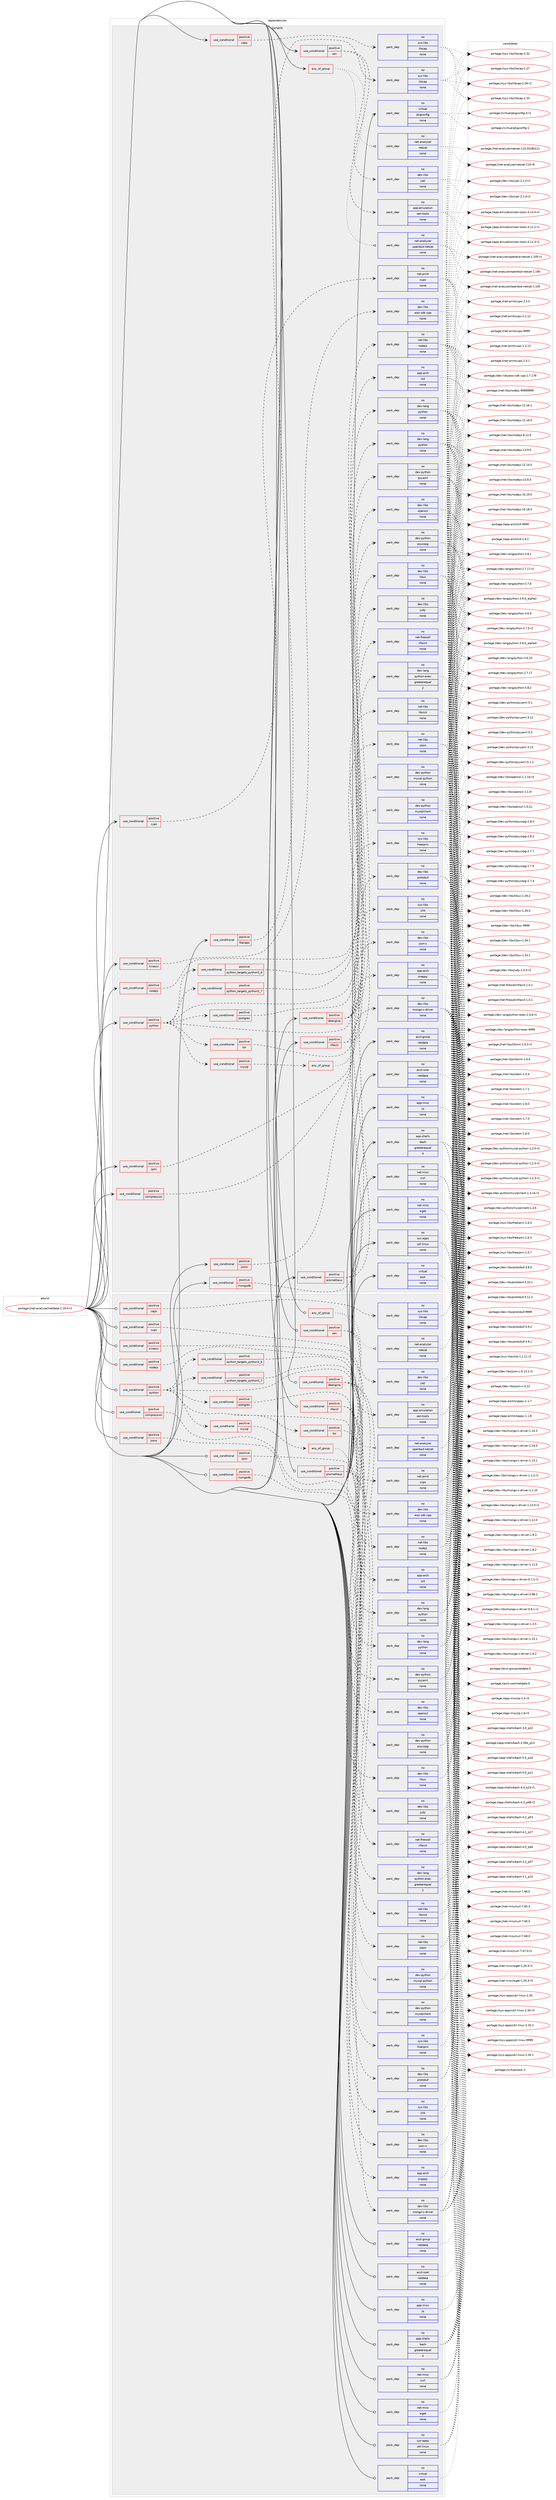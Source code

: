 digraph prolog {

# *************
# Graph options
# *************

newrank=true;
concentrate=true;
compound=true;
graph [rankdir=LR,fontname=Helvetica,fontsize=10,ranksep=1.5];#, ranksep=2.5, nodesep=0.2];
edge  [arrowhead=vee];
node  [fontname=Helvetica,fontsize=10];

# **********
# The ebuild
# **********

subgraph cluster_leftcol {
color=gray;
rank=same;
label=<<i>ebuild</i>>;
id [label="portage://net-analyzer/netdata-1.19.0-r2", color=red, width=4, href="../net-analyzer/netdata-1.19.0-r2.svg"];
}

# ****************
# The dependencies
# ****************

subgraph cluster_midcol {
color=gray;
label=<<i>dependencies</i>>;
subgraph cluster_compile {
fillcolor="#eeeeee";
style=filled;
label=<<i>compile</i>>;
subgraph any1605 {
dependency89683 [label=<<TABLE BORDER="0" CELLBORDER="1" CELLSPACING="0" CELLPADDING="4"><TR><TD CELLPADDING="10">any_of_group</TD></TR></TABLE>>, shape=none, color=red];subgraph pack68547 {
dependency89684 [label=<<TABLE BORDER="0" CELLBORDER="1" CELLSPACING="0" CELLPADDING="4" WIDTH="220"><TR><TD ROWSPAN="6" CELLPADDING="30">pack_dep</TD></TR><TR><TD WIDTH="110">no</TD></TR><TR><TD>net-analyzer</TD></TR><TR><TD>openbsd-netcat</TD></TR><TR><TD>none</TD></TR><TR><TD></TD></TR></TABLE>>, shape=none, color=blue];
}
dependency89683:e -> dependency89684:w [weight=20,style="dotted",arrowhead="oinv"];
subgraph pack68548 {
dependency89685 [label=<<TABLE BORDER="0" CELLBORDER="1" CELLSPACING="0" CELLPADDING="4" WIDTH="220"><TR><TD ROWSPAN="6" CELLPADDING="30">pack_dep</TD></TR><TR><TD WIDTH="110">no</TD></TR><TR><TD>net-analyzer</TD></TR><TR><TD>netcat</TD></TR><TR><TD>none</TD></TR><TR><TD></TD></TR></TABLE>>, shape=none, color=blue];
}
dependency89683:e -> dependency89685:w [weight=20,style="dotted",arrowhead="oinv"];
}
id:e -> dependency89683:w [weight=20,style="solid",arrowhead="vee"];
subgraph cond19455 {
dependency89686 [label=<<TABLE BORDER="0" CELLBORDER="1" CELLSPACING="0" CELLPADDING="4"><TR><TD ROWSPAN="3" CELLPADDING="10">use_conditional</TD></TR><TR><TD>positive</TD></TR><TR><TD>caps</TD></TR></TABLE>>, shape=none, color=red];
subgraph pack68549 {
dependency89687 [label=<<TABLE BORDER="0" CELLBORDER="1" CELLSPACING="0" CELLPADDING="4" WIDTH="220"><TR><TD ROWSPAN="6" CELLPADDING="30">pack_dep</TD></TR><TR><TD WIDTH="110">no</TD></TR><TR><TD>sys-libs</TD></TR><TR><TD>libcap</TD></TR><TR><TD>none</TD></TR><TR><TD></TD></TR></TABLE>>, shape=none, color=blue];
}
dependency89686:e -> dependency89687:w [weight=20,style="dashed",arrowhead="vee"];
}
id:e -> dependency89686:w [weight=20,style="solid",arrowhead="vee"];
subgraph cond19456 {
dependency89688 [label=<<TABLE BORDER="0" CELLBORDER="1" CELLSPACING="0" CELLPADDING="4"><TR><TD ROWSPAN="3" CELLPADDING="10">use_conditional</TD></TR><TR><TD>positive</TD></TR><TR><TD>compression</TD></TR></TABLE>>, shape=none, color=red];
subgraph pack68550 {
dependency89689 [label=<<TABLE BORDER="0" CELLBORDER="1" CELLSPACING="0" CELLPADDING="4" WIDTH="220"><TR><TD ROWSPAN="6" CELLPADDING="30">pack_dep</TD></TR><TR><TD WIDTH="110">no</TD></TR><TR><TD>sys-libs</TD></TR><TR><TD>zlib</TD></TR><TR><TD>none</TD></TR><TR><TD></TD></TR></TABLE>>, shape=none, color=blue];
}
dependency89688:e -> dependency89689:w [weight=20,style="dashed",arrowhead="vee"];
}
id:e -> dependency89688:w [weight=20,style="solid",arrowhead="vee"];
subgraph cond19457 {
dependency89690 [label=<<TABLE BORDER="0" CELLBORDER="1" CELLSPACING="0" CELLPADDING="4"><TR><TD ROWSPAN="3" CELLPADDING="10">use_conditional</TD></TR><TR><TD>positive</TD></TR><TR><TD>cups</TD></TR></TABLE>>, shape=none, color=red];
subgraph pack68551 {
dependency89691 [label=<<TABLE BORDER="0" CELLBORDER="1" CELLSPACING="0" CELLPADDING="4" WIDTH="220"><TR><TD ROWSPAN="6" CELLPADDING="30">pack_dep</TD></TR><TR><TD WIDTH="110">no</TD></TR><TR><TD>net-print</TD></TR><TR><TD>cups</TD></TR><TR><TD>none</TD></TR><TR><TD></TD></TR></TABLE>>, shape=none, color=blue];
}
dependency89690:e -> dependency89691:w [weight=20,style="dashed",arrowhead="vee"];
}
id:e -> dependency89690:w [weight=20,style="solid",arrowhead="vee"];
subgraph cond19458 {
dependency89692 [label=<<TABLE BORDER="0" CELLBORDER="1" CELLSPACING="0" CELLPADDING="4"><TR><TD ROWSPAN="3" CELLPADDING="10">use_conditional</TD></TR><TR><TD>positive</TD></TR><TR><TD>dbengine</TD></TR></TABLE>>, shape=none, color=red];
subgraph pack68552 {
dependency89693 [label=<<TABLE BORDER="0" CELLBORDER="1" CELLSPACING="0" CELLPADDING="4" WIDTH="220"><TR><TD ROWSPAN="6" CELLPADDING="30">pack_dep</TD></TR><TR><TD WIDTH="110">no</TD></TR><TR><TD>dev-libs</TD></TR><TR><TD>libuv</TD></TR><TR><TD>none</TD></TR><TR><TD></TD></TR></TABLE>>, shape=none, color=blue];
}
dependency89692:e -> dependency89693:w [weight=20,style="dashed",arrowhead="vee"];
subgraph pack68553 {
dependency89694 [label=<<TABLE BORDER="0" CELLBORDER="1" CELLSPACING="0" CELLPADDING="4" WIDTH="220"><TR><TD ROWSPAN="6" CELLPADDING="30">pack_dep</TD></TR><TR><TD WIDTH="110">no</TD></TR><TR><TD>app-arch</TD></TR><TR><TD>lz4</TD></TR><TR><TD>none</TD></TR><TR><TD></TD></TR></TABLE>>, shape=none, color=blue];
}
dependency89692:e -> dependency89694:w [weight=20,style="dashed",arrowhead="vee"];
subgraph pack68554 {
dependency89695 [label=<<TABLE BORDER="0" CELLBORDER="1" CELLSPACING="0" CELLPADDING="4" WIDTH="220"><TR><TD ROWSPAN="6" CELLPADDING="30">pack_dep</TD></TR><TR><TD WIDTH="110">no</TD></TR><TR><TD>dev-libs</TD></TR><TR><TD>judy</TD></TR><TR><TD>none</TD></TR><TR><TD></TD></TR></TABLE>>, shape=none, color=blue];
}
dependency89692:e -> dependency89695:w [weight=20,style="dashed",arrowhead="vee"];
subgraph pack68555 {
dependency89696 [label=<<TABLE BORDER="0" CELLBORDER="1" CELLSPACING="0" CELLPADDING="4" WIDTH="220"><TR><TD ROWSPAN="6" CELLPADDING="30">pack_dep</TD></TR><TR><TD WIDTH="110">no</TD></TR><TR><TD>dev-libs</TD></TR><TR><TD>openssl</TD></TR><TR><TD>none</TD></TR><TR><TD></TD></TR></TABLE>>, shape=none, color=blue];
}
dependency89692:e -> dependency89696:w [weight=20,style="dashed",arrowhead="vee"];
}
id:e -> dependency89692:w [weight=20,style="solid",arrowhead="vee"];
subgraph cond19459 {
dependency89697 [label=<<TABLE BORDER="0" CELLBORDER="1" CELLSPACING="0" CELLPADDING="4"><TR><TD ROWSPAN="3" CELLPADDING="10">use_conditional</TD></TR><TR><TD>positive</TD></TR><TR><TD>filecaps</TD></TR></TABLE>>, shape=none, color=red];
subgraph pack68556 {
dependency89698 [label=<<TABLE BORDER="0" CELLBORDER="1" CELLSPACING="0" CELLPADDING="4" WIDTH="220"><TR><TD ROWSPAN="6" CELLPADDING="30">pack_dep</TD></TR><TR><TD WIDTH="110">no</TD></TR><TR><TD>sys-libs</TD></TR><TR><TD>libcap</TD></TR><TR><TD>none</TD></TR><TR><TD></TD></TR></TABLE>>, shape=none, color=blue];
}
dependency89697:e -> dependency89698:w [weight=20,style="dashed",arrowhead="vee"];
}
id:e -> dependency89697:w [weight=20,style="solid",arrowhead="vee"];
subgraph cond19460 {
dependency89699 [label=<<TABLE BORDER="0" CELLBORDER="1" CELLSPACING="0" CELLPADDING="4"><TR><TD ROWSPAN="3" CELLPADDING="10">use_conditional</TD></TR><TR><TD>positive</TD></TR><TR><TD>ipmi</TD></TR></TABLE>>, shape=none, color=red];
subgraph pack68557 {
dependency89700 [label=<<TABLE BORDER="0" CELLBORDER="1" CELLSPACING="0" CELLPADDING="4" WIDTH="220"><TR><TD ROWSPAN="6" CELLPADDING="30">pack_dep</TD></TR><TR><TD WIDTH="110">no</TD></TR><TR><TD>sys-libs</TD></TR><TR><TD>freeipmi</TD></TR><TR><TD>none</TD></TR><TR><TD></TD></TR></TABLE>>, shape=none, color=blue];
}
dependency89699:e -> dependency89700:w [weight=20,style="dashed",arrowhead="vee"];
}
id:e -> dependency89699:w [weight=20,style="solid",arrowhead="vee"];
subgraph cond19461 {
dependency89701 [label=<<TABLE BORDER="0" CELLBORDER="1" CELLSPACING="0" CELLPADDING="4"><TR><TD ROWSPAN="3" CELLPADDING="10">use_conditional</TD></TR><TR><TD>positive</TD></TR><TR><TD>jsonc</TD></TR></TABLE>>, shape=none, color=red];
subgraph pack68558 {
dependency89702 [label=<<TABLE BORDER="0" CELLBORDER="1" CELLSPACING="0" CELLPADDING="4" WIDTH="220"><TR><TD ROWSPAN="6" CELLPADDING="30">pack_dep</TD></TR><TR><TD WIDTH="110">no</TD></TR><TR><TD>dev-libs</TD></TR><TR><TD>json-c</TD></TR><TR><TD>none</TD></TR><TR><TD></TD></TR></TABLE>>, shape=none, color=blue];
}
dependency89701:e -> dependency89702:w [weight=20,style="dashed",arrowhead="vee"];
}
id:e -> dependency89701:w [weight=20,style="solid",arrowhead="vee"];
subgraph cond19462 {
dependency89703 [label=<<TABLE BORDER="0" CELLBORDER="1" CELLSPACING="0" CELLPADDING="4"><TR><TD ROWSPAN="3" CELLPADDING="10">use_conditional</TD></TR><TR><TD>positive</TD></TR><TR><TD>kinesis</TD></TR></TABLE>>, shape=none, color=red];
subgraph pack68559 {
dependency89704 [label=<<TABLE BORDER="0" CELLBORDER="1" CELLSPACING="0" CELLPADDING="4" WIDTH="220"><TR><TD ROWSPAN="6" CELLPADDING="30">pack_dep</TD></TR><TR><TD WIDTH="110">no</TD></TR><TR><TD>dev-libs</TD></TR><TR><TD>aws-sdk-cpp</TD></TR><TR><TD>none</TD></TR><TR><TD></TD></TR></TABLE>>, shape=none, color=blue];
}
dependency89703:e -> dependency89704:w [weight=20,style="dashed",arrowhead="vee"];
}
id:e -> dependency89703:w [weight=20,style="solid",arrowhead="vee"];
subgraph cond19463 {
dependency89705 [label=<<TABLE BORDER="0" CELLBORDER="1" CELLSPACING="0" CELLPADDING="4"><TR><TD ROWSPAN="3" CELLPADDING="10">use_conditional</TD></TR><TR><TD>positive</TD></TR><TR><TD>mongodb</TD></TR></TABLE>>, shape=none, color=red];
subgraph pack68560 {
dependency89706 [label=<<TABLE BORDER="0" CELLBORDER="1" CELLSPACING="0" CELLPADDING="4" WIDTH="220"><TR><TD ROWSPAN="6" CELLPADDING="30">pack_dep</TD></TR><TR><TD WIDTH="110">no</TD></TR><TR><TD>dev-libs</TD></TR><TR><TD>mongo-c-driver</TD></TR><TR><TD>none</TD></TR><TR><TD></TD></TR></TABLE>>, shape=none, color=blue];
}
dependency89705:e -> dependency89706:w [weight=20,style="dashed",arrowhead="vee"];
}
id:e -> dependency89705:w [weight=20,style="solid",arrowhead="vee"];
subgraph cond19464 {
dependency89707 [label=<<TABLE BORDER="0" CELLBORDER="1" CELLSPACING="0" CELLPADDING="4"><TR><TD ROWSPAN="3" CELLPADDING="10">use_conditional</TD></TR><TR><TD>positive</TD></TR><TR><TD>nfacct</TD></TR></TABLE>>, shape=none, color=red];
subgraph pack68561 {
dependency89708 [label=<<TABLE BORDER="0" CELLBORDER="1" CELLSPACING="0" CELLPADDING="4" WIDTH="220"><TR><TD ROWSPAN="6" CELLPADDING="30">pack_dep</TD></TR><TR><TD WIDTH="110">no</TD></TR><TR><TD>net-firewall</TD></TR><TR><TD>nfacct</TD></TR><TR><TD>none</TD></TR><TR><TD></TD></TR></TABLE>>, shape=none, color=blue];
}
dependency89707:e -> dependency89708:w [weight=20,style="dashed",arrowhead="vee"];
subgraph pack68562 {
dependency89709 [label=<<TABLE BORDER="0" CELLBORDER="1" CELLSPACING="0" CELLPADDING="4" WIDTH="220"><TR><TD ROWSPAN="6" CELLPADDING="30">pack_dep</TD></TR><TR><TD WIDTH="110">no</TD></TR><TR><TD>net-libs</TD></TR><TR><TD>libmnl</TD></TR><TR><TD>none</TD></TR><TR><TD></TD></TR></TABLE>>, shape=none, color=blue];
}
dependency89707:e -> dependency89709:w [weight=20,style="dashed",arrowhead="vee"];
}
id:e -> dependency89707:w [weight=20,style="solid",arrowhead="vee"];
subgraph cond19465 {
dependency89710 [label=<<TABLE BORDER="0" CELLBORDER="1" CELLSPACING="0" CELLPADDING="4"><TR><TD ROWSPAN="3" CELLPADDING="10">use_conditional</TD></TR><TR><TD>positive</TD></TR><TR><TD>nodejs</TD></TR></TABLE>>, shape=none, color=red];
subgraph pack68563 {
dependency89711 [label=<<TABLE BORDER="0" CELLBORDER="1" CELLSPACING="0" CELLPADDING="4" WIDTH="220"><TR><TD ROWSPAN="6" CELLPADDING="30">pack_dep</TD></TR><TR><TD WIDTH="110">no</TD></TR><TR><TD>net-libs</TD></TR><TR><TD>nodejs</TD></TR><TR><TD>none</TD></TR><TR><TD></TD></TR></TABLE>>, shape=none, color=blue];
}
dependency89710:e -> dependency89711:w [weight=20,style="dashed",arrowhead="vee"];
}
id:e -> dependency89710:w [weight=20,style="solid",arrowhead="vee"];
subgraph cond19466 {
dependency89712 [label=<<TABLE BORDER="0" CELLBORDER="1" CELLSPACING="0" CELLPADDING="4"><TR><TD ROWSPAN="3" CELLPADDING="10">use_conditional</TD></TR><TR><TD>positive</TD></TR><TR><TD>prometheus</TD></TR></TABLE>>, shape=none, color=red];
subgraph pack68564 {
dependency89713 [label=<<TABLE BORDER="0" CELLBORDER="1" CELLSPACING="0" CELLPADDING="4" WIDTH="220"><TR><TD ROWSPAN="6" CELLPADDING="30">pack_dep</TD></TR><TR><TD WIDTH="110">no</TD></TR><TR><TD>dev-libs</TD></TR><TR><TD>protobuf</TD></TR><TR><TD>none</TD></TR><TR><TD></TD></TR></TABLE>>, shape=none, color=blue];
}
dependency89712:e -> dependency89713:w [weight=20,style="dashed",arrowhead="vee"];
subgraph pack68565 {
dependency89714 [label=<<TABLE BORDER="0" CELLBORDER="1" CELLSPACING="0" CELLPADDING="4" WIDTH="220"><TR><TD ROWSPAN="6" CELLPADDING="30">pack_dep</TD></TR><TR><TD WIDTH="110">no</TD></TR><TR><TD>app-arch</TD></TR><TR><TD>snappy</TD></TR><TR><TD>none</TD></TR><TR><TD></TD></TR></TABLE>>, shape=none, color=blue];
}
dependency89712:e -> dependency89714:w [weight=20,style="dashed",arrowhead="vee"];
}
id:e -> dependency89712:w [weight=20,style="solid",arrowhead="vee"];
subgraph cond19467 {
dependency89715 [label=<<TABLE BORDER="0" CELLBORDER="1" CELLSPACING="0" CELLPADDING="4"><TR><TD ROWSPAN="3" CELLPADDING="10">use_conditional</TD></TR><TR><TD>positive</TD></TR><TR><TD>python</TD></TR></TABLE>>, shape=none, color=red];
subgraph cond19468 {
dependency89716 [label=<<TABLE BORDER="0" CELLBORDER="1" CELLSPACING="0" CELLPADDING="4"><TR><TD ROWSPAN="3" CELLPADDING="10">use_conditional</TD></TR><TR><TD>positive</TD></TR><TR><TD>python_targets_python3_6</TD></TR></TABLE>>, shape=none, color=red];
subgraph pack68566 {
dependency89717 [label=<<TABLE BORDER="0" CELLBORDER="1" CELLSPACING="0" CELLPADDING="4" WIDTH="220"><TR><TD ROWSPAN="6" CELLPADDING="30">pack_dep</TD></TR><TR><TD WIDTH="110">no</TD></TR><TR><TD>dev-lang</TD></TR><TR><TD>python</TD></TR><TR><TD>none</TD></TR><TR><TD></TD></TR></TABLE>>, shape=none, color=blue];
}
dependency89716:e -> dependency89717:w [weight=20,style="dashed",arrowhead="vee"];
}
dependency89715:e -> dependency89716:w [weight=20,style="dashed",arrowhead="vee"];
subgraph cond19469 {
dependency89718 [label=<<TABLE BORDER="0" CELLBORDER="1" CELLSPACING="0" CELLPADDING="4"><TR><TD ROWSPAN="3" CELLPADDING="10">use_conditional</TD></TR><TR><TD>positive</TD></TR><TR><TD>python_targets_python3_7</TD></TR></TABLE>>, shape=none, color=red];
subgraph pack68567 {
dependency89719 [label=<<TABLE BORDER="0" CELLBORDER="1" CELLSPACING="0" CELLPADDING="4" WIDTH="220"><TR><TD ROWSPAN="6" CELLPADDING="30">pack_dep</TD></TR><TR><TD WIDTH="110">no</TD></TR><TR><TD>dev-lang</TD></TR><TR><TD>python</TD></TR><TR><TD>none</TD></TR><TR><TD></TD></TR></TABLE>>, shape=none, color=blue];
}
dependency89718:e -> dependency89719:w [weight=20,style="dashed",arrowhead="vee"];
}
dependency89715:e -> dependency89718:w [weight=20,style="dashed",arrowhead="vee"];
subgraph pack68568 {
dependency89720 [label=<<TABLE BORDER="0" CELLBORDER="1" CELLSPACING="0" CELLPADDING="4" WIDTH="220"><TR><TD ROWSPAN="6" CELLPADDING="30">pack_dep</TD></TR><TR><TD WIDTH="110">no</TD></TR><TR><TD>dev-lang</TD></TR><TR><TD>python-exec</TD></TR><TR><TD>greaterequal</TD></TR><TR><TD>2</TD></TR></TABLE>>, shape=none, color=blue];
}
dependency89715:e -> dependency89720:w [weight=20,style="dashed",arrowhead="vee"];
subgraph pack68569 {
dependency89721 [label=<<TABLE BORDER="0" CELLBORDER="1" CELLSPACING="0" CELLPADDING="4" WIDTH="220"><TR><TD ROWSPAN="6" CELLPADDING="30">pack_dep</TD></TR><TR><TD WIDTH="110">no</TD></TR><TR><TD>dev-python</TD></TR><TR><TD>pyyaml</TD></TR><TR><TD>none</TD></TR><TR><TD></TD></TR></TABLE>>, shape=none, color=blue];
}
dependency89715:e -> dependency89721:w [weight=20,style="dashed",arrowhead="vee"];
subgraph cond19470 {
dependency89722 [label=<<TABLE BORDER="0" CELLBORDER="1" CELLSPACING="0" CELLPADDING="4"><TR><TD ROWSPAN="3" CELLPADDING="10">use_conditional</TD></TR><TR><TD>positive</TD></TR><TR><TD>mysql</TD></TR></TABLE>>, shape=none, color=red];
subgraph any1606 {
dependency89723 [label=<<TABLE BORDER="0" CELLBORDER="1" CELLSPACING="0" CELLPADDING="4"><TR><TD CELLPADDING="10">any_of_group</TD></TR></TABLE>>, shape=none, color=red];subgraph pack68570 {
dependency89724 [label=<<TABLE BORDER="0" CELLBORDER="1" CELLSPACING="0" CELLPADDING="4" WIDTH="220"><TR><TD ROWSPAN="6" CELLPADDING="30">pack_dep</TD></TR><TR><TD WIDTH="110">no</TD></TR><TR><TD>dev-python</TD></TR><TR><TD>mysqlclient</TD></TR><TR><TD>none</TD></TR><TR><TD></TD></TR></TABLE>>, shape=none, color=blue];
}
dependency89723:e -> dependency89724:w [weight=20,style="dotted",arrowhead="oinv"];
subgraph pack68571 {
dependency89725 [label=<<TABLE BORDER="0" CELLBORDER="1" CELLSPACING="0" CELLPADDING="4" WIDTH="220"><TR><TD ROWSPAN="6" CELLPADDING="30">pack_dep</TD></TR><TR><TD WIDTH="110">no</TD></TR><TR><TD>dev-python</TD></TR><TR><TD>mysql-python</TD></TR><TR><TD>none</TD></TR><TR><TD></TD></TR></TABLE>>, shape=none, color=blue];
}
dependency89723:e -> dependency89725:w [weight=20,style="dotted",arrowhead="oinv"];
}
dependency89722:e -> dependency89723:w [weight=20,style="dashed",arrowhead="vee"];
}
dependency89715:e -> dependency89722:w [weight=20,style="dashed",arrowhead="vee"];
subgraph cond19471 {
dependency89726 [label=<<TABLE BORDER="0" CELLBORDER="1" CELLSPACING="0" CELLPADDING="4"><TR><TD ROWSPAN="3" CELLPADDING="10">use_conditional</TD></TR><TR><TD>positive</TD></TR><TR><TD>postgres</TD></TR></TABLE>>, shape=none, color=red];
subgraph pack68572 {
dependency89727 [label=<<TABLE BORDER="0" CELLBORDER="1" CELLSPACING="0" CELLPADDING="4" WIDTH="220"><TR><TD ROWSPAN="6" CELLPADDING="30">pack_dep</TD></TR><TR><TD WIDTH="110">no</TD></TR><TR><TD>dev-python</TD></TR><TR><TD>psycopg</TD></TR><TR><TD>none</TD></TR><TR><TD></TD></TR></TABLE>>, shape=none, color=blue];
}
dependency89726:e -> dependency89727:w [weight=20,style="dashed",arrowhead="vee"];
}
dependency89715:e -> dependency89726:w [weight=20,style="dashed",arrowhead="vee"];
subgraph cond19472 {
dependency89728 [label=<<TABLE BORDER="0" CELLBORDER="1" CELLSPACING="0" CELLPADDING="4"><TR><TD ROWSPAN="3" CELLPADDING="10">use_conditional</TD></TR><TR><TD>positive</TD></TR><TR><TD>tor</TD></TR></TABLE>>, shape=none, color=red];
subgraph pack68573 {
dependency89729 [label=<<TABLE BORDER="0" CELLBORDER="1" CELLSPACING="0" CELLPADDING="4" WIDTH="220"><TR><TD ROWSPAN="6" CELLPADDING="30">pack_dep</TD></TR><TR><TD WIDTH="110">no</TD></TR><TR><TD>net-libs</TD></TR><TR><TD>stem</TD></TR><TR><TD>none</TD></TR><TR><TD></TD></TR></TABLE>>, shape=none, color=blue];
}
dependency89728:e -> dependency89729:w [weight=20,style="dashed",arrowhead="vee"];
}
dependency89715:e -> dependency89728:w [weight=20,style="dashed",arrowhead="vee"];
}
id:e -> dependency89715:w [weight=20,style="solid",arrowhead="vee"];
subgraph cond19473 {
dependency89730 [label=<<TABLE BORDER="0" CELLBORDER="1" CELLSPACING="0" CELLPADDING="4"><TR><TD ROWSPAN="3" CELLPADDING="10">use_conditional</TD></TR><TR><TD>positive</TD></TR><TR><TD>xen</TD></TR></TABLE>>, shape=none, color=red];
subgraph pack68574 {
dependency89731 [label=<<TABLE BORDER="0" CELLBORDER="1" CELLSPACING="0" CELLPADDING="4" WIDTH="220"><TR><TD ROWSPAN="6" CELLPADDING="30">pack_dep</TD></TR><TR><TD WIDTH="110">no</TD></TR><TR><TD>app-emulation</TD></TR><TR><TD>xen-tools</TD></TR><TR><TD>none</TD></TR><TR><TD></TD></TR></TABLE>>, shape=none, color=blue];
}
dependency89730:e -> dependency89731:w [weight=20,style="dashed",arrowhead="vee"];
subgraph pack68575 {
dependency89732 [label=<<TABLE BORDER="0" CELLBORDER="1" CELLSPACING="0" CELLPADDING="4" WIDTH="220"><TR><TD ROWSPAN="6" CELLPADDING="30">pack_dep</TD></TR><TR><TD WIDTH="110">no</TD></TR><TR><TD>dev-libs</TD></TR><TR><TD>yajl</TD></TR><TR><TD>none</TD></TR><TR><TD></TD></TR></TABLE>>, shape=none, color=blue];
}
dependency89730:e -> dependency89732:w [weight=20,style="dashed",arrowhead="vee"];
}
id:e -> dependency89730:w [weight=20,style="solid",arrowhead="vee"];
subgraph pack68576 {
dependency89733 [label=<<TABLE BORDER="0" CELLBORDER="1" CELLSPACING="0" CELLPADDING="4" WIDTH="220"><TR><TD ROWSPAN="6" CELLPADDING="30">pack_dep</TD></TR><TR><TD WIDTH="110">no</TD></TR><TR><TD>acct-group</TD></TR><TR><TD>netdata</TD></TR><TR><TD>none</TD></TR><TR><TD></TD></TR></TABLE>>, shape=none, color=blue];
}
id:e -> dependency89733:w [weight=20,style="solid",arrowhead="vee"];
subgraph pack68577 {
dependency89734 [label=<<TABLE BORDER="0" CELLBORDER="1" CELLSPACING="0" CELLPADDING="4" WIDTH="220"><TR><TD ROWSPAN="6" CELLPADDING="30">pack_dep</TD></TR><TR><TD WIDTH="110">no</TD></TR><TR><TD>acct-user</TD></TR><TR><TD>netdata</TD></TR><TR><TD>none</TD></TR><TR><TD></TD></TR></TABLE>>, shape=none, color=blue];
}
id:e -> dependency89734:w [weight=20,style="solid",arrowhead="vee"];
subgraph pack68578 {
dependency89735 [label=<<TABLE BORDER="0" CELLBORDER="1" CELLSPACING="0" CELLPADDING="4" WIDTH="220"><TR><TD ROWSPAN="6" CELLPADDING="30">pack_dep</TD></TR><TR><TD WIDTH="110">no</TD></TR><TR><TD>app-misc</TD></TR><TR><TD>jq</TD></TR><TR><TD>none</TD></TR><TR><TD></TD></TR></TABLE>>, shape=none, color=blue];
}
id:e -> dependency89735:w [weight=20,style="solid",arrowhead="vee"];
subgraph pack68579 {
dependency89736 [label=<<TABLE BORDER="0" CELLBORDER="1" CELLSPACING="0" CELLPADDING="4" WIDTH="220"><TR><TD ROWSPAN="6" CELLPADDING="30">pack_dep</TD></TR><TR><TD WIDTH="110">no</TD></TR><TR><TD>app-shells</TD></TR><TR><TD>bash</TD></TR><TR><TD>greaterequal</TD></TR><TR><TD>4</TD></TR></TABLE>>, shape=none, color=blue];
}
id:e -> dependency89736:w [weight=20,style="solid",arrowhead="vee"];
subgraph pack68580 {
dependency89737 [label=<<TABLE BORDER="0" CELLBORDER="1" CELLSPACING="0" CELLPADDING="4" WIDTH="220"><TR><TD ROWSPAN="6" CELLPADDING="30">pack_dep</TD></TR><TR><TD WIDTH="110">no</TD></TR><TR><TD>net-misc</TD></TR><TR><TD>curl</TD></TR><TR><TD>none</TD></TR><TR><TD></TD></TR></TABLE>>, shape=none, color=blue];
}
id:e -> dependency89737:w [weight=20,style="solid",arrowhead="vee"];
subgraph pack68581 {
dependency89738 [label=<<TABLE BORDER="0" CELLBORDER="1" CELLSPACING="0" CELLPADDING="4" WIDTH="220"><TR><TD ROWSPAN="6" CELLPADDING="30">pack_dep</TD></TR><TR><TD WIDTH="110">no</TD></TR><TR><TD>net-misc</TD></TR><TR><TD>wget</TD></TR><TR><TD>none</TD></TR><TR><TD></TD></TR></TABLE>>, shape=none, color=blue];
}
id:e -> dependency89738:w [weight=20,style="solid",arrowhead="vee"];
subgraph pack68582 {
dependency89739 [label=<<TABLE BORDER="0" CELLBORDER="1" CELLSPACING="0" CELLPADDING="4" WIDTH="220"><TR><TD ROWSPAN="6" CELLPADDING="30">pack_dep</TD></TR><TR><TD WIDTH="110">no</TD></TR><TR><TD>sys-apps</TD></TR><TR><TD>util-linux</TD></TR><TR><TD>none</TD></TR><TR><TD></TD></TR></TABLE>>, shape=none, color=blue];
}
id:e -> dependency89739:w [weight=20,style="solid",arrowhead="vee"];
subgraph pack68583 {
dependency89740 [label=<<TABLE BORDER="0" CELLBORDER="1" CELLSPACING="0" CELLPADDING="4" WIDTH="220"><TR><TD ROWSPAN="6" CELLPADDING="30">pack_dep</TD></TR><TR><TD WIDTH="110">no</TD></TR><TR><TD>virtual</TD></TR><TR><TD>awk</TD></TR><TR><TD>none</TD></TR><TR><TD></TD></TR></TABLE>>, shape=none, color=blue];
}
id:e -> dependency89740:w [weight=20,style="solid",arrowhead="vee"];
subgraph pack68584 {
dependency89741 [label=<<TABLE BORDER="0" CELLBORDER="1" CELLSPACING="0" CELLPADDING="4" WIDTH="220"><TR><TD ROWSPAN="6" CELLPADDING="30">pack_dep</TD></TR><TR><TD WIDTH="110">no</TD></TR><TR><TD>virtual</TD></TR><TR><TD>pkgconfig</TD></TR><TR><TD>none</TD></TR><TR><TD></TD></TR></TABLE>>, shape=none, color=blue];
}
id:e -> dependency89741:w [weight=20,style="solid",arrowhead="vee"];
}
subgraph cluster_compileandrun {
fillcolor="#eeeeee";
style=filled;
label=<<i>compile and run</i>>;
}
subgraph cluster_run {
fillcolor="#eeeeee";
style=filled;
label=<<i>run</i>>;
subgraph any1607 {
dependency89742 [label=<<TABLE BORDER="0" CELLBORDER="1" CELLSPACING="0" CELLPADDING="4"><TR><TD CELLPADDING="10">any_of_group</TD></TR></TABLE>>, shape=none, color=red];subgraph pack68585 {
dependency89743 [label=<<TABLE BORDER="0" CELLBORDER="1" CELLSPACING="0" CELLPADDING="4" WIDTH="220"><TR><TD ROWSPAN="6" CELLPADDING="30">pack_dep</TD></TR><TR><TD WIDTH="110">no</TD></TR><TR><TD>net-analyzer</TD></TR><TR><TD>openbsd-netcat</TD></TR><TR><TD>none</TD></TR><TR><TD></TD></TR></TABLE>>, shape=none, color=blue];
}
dependency89742:e -> dependency89743:w [weight=20,style="dotted",arrowhead="oinv"];
subgraph pack68586 {
dependency89744 [label=<<TABLE BORDER="0" CELLBORDER="1" CELLSPACING="0" CELLPADDING="4" WIDTH="220"><TR><TD ROWSPAN="6" CELLPADDING="30">pack_dep</TD></TR><TR><TD WIDTH="110">no</TD></TR><TR><TD>net-analyzer</TD></TR><TR><TD>netcat</TD></TR><TR><TD>none</TD></TR><TR><TD></TD></TR></TABLE>>, shape=none, color=blue];
}
dependency89742:e -> dependency89744:w [weight=20,style="dotted",arrowhead="oinv"];
}
id:e -> dependency89742:w [weight=20,style="solid",arrowhead="odot"];
subgraph cond19474 {
dependency89745 [label=<<TABLE BORDER="0" CELLBORDER="1" CELLSPACING="0" CELLPADDING="4"><TR><TD ROWSPAN="3" CELLPADDING="10">use_conditional</TD></TR><TR><TD>positive</TD></TR><TR><TD>caps</TD></TR></TABLE>>, shape=none, color=red];
subgraph pack68587 {
dependency89746 [label=<<TABLE BORDER="0" CELLBORDER="1" CELLSPACING="0" CELLPADDING="4" WIDTH="220"><TR><TD ROWSPAN="6" CELLPADDING="30">pack_dep</TD></TR><TR><TD WIDTH="110">no</TD></TR><TR><TD>sys-libs</TD></TR><TR><TD>libcap</TD></TR><TR><TD>none</TD></TR><TR><TD></TD></TR></TABLE>>, shape=none, color=blue];
}
dependency89745:e -> dependency89746:w [weight=20,style="dashed",arrowhead="vee"];
}
id:e -> dependency89745:w [weight=20,style="solid",arrowhead="odot"];
subgraph cond19475 {
dependency89747 [label=<<TABLE BORDER="0" CELLBORDER="1" CELLSPACING="0" CELLPADDING="4"><TR><TD ROWSPAN="3" CELLPADDING="10">use_conditional</TD></TR><TR><TD>positive</TD></TR><TR><TD>compression</TD></TR></TABLE>>, shape=none, color=red];
subgraph pack68588 {
dependency89748 [label=<<TABLE BORDER="0" CELLBORDER="1" CELLSPACING="0" CELLPADDING="4" WIDTH="220"><TR><TD ROWSPAN="6" CELLPADDING="30">pack_dep</TD></TR><TR><TD WIDTH="110">no</TD></TR><TR><TD>sys-libs</TD></TR><TR><TD>zlib</TD></TR><TR><TD>none</TD></TR><TR><TD></TD></TR></TABLE>>, shape=none, color=blue];
}
dependency89747:e -> dependency89748:w [weight=20,style="dashed",arrowhead="vee"];
}
id:e -> dependency89747:w [weight=20,style="solid",arrowhead="odot"];
subgraph cond19476 {
dependency89749 [label=<<TABLE BORDER="0" CELLBORDER="1" CELLSPACING="0" CELLPADDING="4"><TR><TD ROWSPAN="3" CELLPADDING="10">use_conditional</TD></TR><TR><TD>positive</TD></TR><TR><TD>cups</TD></TR></TABLE>>, shape=none, color=red];
subgraph pack68589 {
dependency89750 [label=<<TABLE BORDER="0" CELLBORDER="1" CELLSPACING="0" CELLPADDING="4" WIDTH="220"><TR><TD ROWSPAN="6" CELLPADDING="30">pack_dep</TD></TR><TR><TD WIDTH="110">no</TD></TR><TR><TD>net-print</TD></TR><TR><TD>cups</TD></TR><TR><TD>none</TD></TR><TR><TD></TD></TR></TABLE>>, shape=none, color=blue];
}
dependency89749:e -> dependency89750:w [weight=20,style="dashed",arrowhead="vee"];
}
id:e -> dependency89749:w [weight=20,style="solid",arrowhead="odot"];
subgraph cond19477 {
dependency89751 [label=<<TABLE BORDER="0" CELLBORDER="1" CELLSPACING="0" CELLPADDING="4"><TR><TD ROWSPAN="3" CELLPADDING="10">use_conditional</TD></TR><TR><TD>positive</TD></TR><TR><TD>dbengine</TD></TR></TABLE>>, shape=none, color=red];
subgraph pack68590 {
dependency89752 [label=<<TABLE BORDER="0" CELLBORDER="1" CELLSPACING="0" CELLPADDING="4" WIDTH="220"><TR><TD ROWSPAN="6" CELLPADDING="30">pack_dep</TD></TR><TR><TD WIDTH="110">no</TD></TR><TR><TD>dev-libs</TD></TR><TR><TD>libuv</TD></TR><TR><TD>none</TD></TR><TR><TD></TD></TR></TABLE>>, shape=none, color=blue];
}
dependency89751:e -> dependency89752:w [weight=20,style="dashed",arrowhead="vee"];
subgraph pack68591 {
dependency89753 [label=<<TABLE BORDER="0" CELLBORDER="1" CELLSPACING="0" CELLPADDING="4" WIDTH="220"><TR><TD ROWSPAN="6" CELLPADDING="30">pack_dep</TD></TR><TR><TD WIDTH="110">no</TD></TR><TR><TD>app-arch</TD></TR><TR><TD>lz4</TD></TR><TR><TD>none</TD></TR><TR><TD></TD></TR></TABLE>>, shape=none, color=blue];
}
dependency89751:e -> dependency89753:w [weight=20,style="dashed",arrowhead="vee"];
subgraph pack68592 {
dependency89754 [label=<<TABLE BORDER="0" CELLBORDER="1" CELLSPACING="0" CELLPADDING="4" WIDTH="220"><TR><TD ROWSPAN="6" CELLPADDING="30">pack_dep</TD></TR><TR><TD WIDTH="110">no</TD></TR><TR><TD>dev-libs</TD></TR><TR><TD>judy</TD></TR><TR><TD>none</TD></TR><TR><TD></TD></TR></TABLE>>, shape=none, color=blue];
}
dependency89751:e -> dependency89754:w [weight=20,style="dashed",arrowhead="vee"];
subgraph pack68593 {
dependency89755 [label=<<TABLE BORDER="0" CELLBORDER="1" CELLSPACING="0" CELLPADDING="4" WIDTH="220"><TR><TD ROWSPAN="6" CELLPADDING="30">pack_dep</TD></TR><TR><TD WIDTH="110">no</TD></TR><TR><TD>dev-libs</TD></TR><TR><TD>openssl</TD></TR><TR><TD>none</TD></TR><TR><TD></TD></TR></TABLE>>, shape=none, color=blue];
}
dependency89751:e -> dependency89755:w [weight=20,style="dashed",arrowhead="vee"];
}
id:e -> dependency89751:w [weight=20,style="solid",arrowhead="odot"];
subgraph cond19478 {
dependency89756 [label=<<TABLE BORDER="0" CELLBORDER="1" CELLSPACING="0" CELLPADDING="4"><TR><TD ROWSPAN="3" CELLPADDING="10">use_conditional</TD></TR><TR><TD>positive</TD></TR><TR><TD>ipmi</TD></TR></TABLE>>, shape=none, color=red];
subgraph pack68594 {
dependency89757 [label=<<TABLE BORDER="0" CELLBORDER="1" CELLSPACING="0" CELLPADDING="4" WIDTH="220"><TR><TD ROWSPAN="6" CELLPADDING="30">pack_dep</TD></TR><TR><TD WIDTH="110">no</TD></TR><TR><TD>sys-libs</TD></TR><TR><TD>freeipmi</TD></TR><TR><TD>none</TD></TR><TR><TD></TD></TR></TABLE>>, shape=none, color=blue];
}
dependency89756:e -> dependency89757:w [weight=20,style="dashed",arrowhead="vee"];
}
id:e -> dependency89756:w [weight=20,style="solid",arrowhead="odot"];
subgraph cond19479 {
dependency89758 [label=<<TABLE BORDER="0" CELLBORDER="1" CELLSPACING="0" CELLPADDING="4"><TR><TD ROWSPAN="3" CELLPADDING="10">use_conditional</TD></TR><TR><TD>positive</TD></TR><TR><TD>jsonc</TD></TR></TABLE>>, shape=none, color=red];
subgraph pack68595 {
dependency89759 [label=<<TABLE BORDER="0" CELLBORDER="1" CELLSPACING="0" CELLPADDING="4" WIDTH="220"><TR><TD ROWSPAN="6" CELLPADDING="30">pack_dep</TD></TR><TR><TD WIDTH="110">no</TD></TR><TR><TD>dev-libs</TD></TR><TR><TD>json-c</TD></TR><TR><TD>none</TD></TR><TR><TD></TD></TR></TABLE>>, shape=none, color=blue];
}
dependency89758:e -> dependency89759:w [weight=20,style="dashed",arrowhead="vee"];
}
id:e -> dependency89758:w [weight=20,style="solid",arrowhead="odot"];
subgraph cond19480 {
dependency89760 [label=<<TABLE BORDER="0" CELLBORDER="1" CELLSPACING="0" CELLPADDING="4"><TR><TD ROWSPAN="3" CELLPADDING="10">use_conditional</TD></TR><TR><TD>positive</TD></TR><TR><TD>kinesis</TD></TR></TABLE>>, shape=none, color=red];
subgraph pack68596 {
dependency89761 [label=<<TABLE BORDER="0" CELLBORDER="1" CELLSPACING="0" CELLPADDING="4" WIDTH="220"><TR><TD ROWSPAN="6" CELLPADDING="30">pack_dep</TD></TR><TR><TD WIDTH="110">no</TD></TR><TR><TD>dev-libs</TD></TR><TR><TD>aws-sdk-cpp</TD></TR><TR><TD>none</TD></TR><TR><TD></TD></TR></TABLE>>, shape=none, color=blue];
}
dependency89760:e -> dependency89761:w [weight=20,style="dashed",arrowhead="vee"];
}
id:e -> dependency89760:w [weight=20,style="solid",arrowhead="odot"];
subgraph cond19481 {
dependency89762 [label=<<TABLE BORDER="0" CELLBORDER="1" CELLSPACING="0" CELLPADDING="4"><TR><TD ROWSPAN="3" CELLPADDING="10">use_conditional</TD></TR><TR><TD>positive</TD></TR><TR><TD>mongodb</TD></TR></TABLE>>, shape=none, color=red];
subgraph pack68597 {
dependency89763 [label=<<TABLE BORDER="0" CELLBORDER="1" CELLSPACING="0" CELLPADDING="4" WIDTH="220"><TR><TD ROWSPAN="6" CELLPADDING="30">pack_dep</TD></TR><TR><TD WIDTH="110">no</TD></TR><TR><TD>dev-libs</TD></TR><TR><TD>mongo-c-driver</TD></TR><TR><TD>none</TD></TR><TR><TD></TD></TR></TABLE>>, shape=none, color=blue];
}
dependency89762:e -> dependency89763:w [weight=20,style="dashed",arrowhead="vee"];
}
id:e -> dependency89762:w [weight=20,style="solid",arrowhead="odot"];
subgraph cond19482 {
dependency89764 [label=<<TABLE BORDER="0" CELLBORDER="1" CELLSPACING="0" CELLPADDING="4"><TR><TD ROWSPAN="3" CELLPADDING="10">use_conditional</TD></TR><TR><TD>positive</TD></TR><TR><TD>nfacct</TD></TR></TABLE>>, shape=none, color=red];
subgraph pack68598 {
dependency89765 [label=<<TABLE BORDER="0" CELLBORDER="1" CELLSPACING="0" CELLPADDING="4" WIDTH="220"><TR><TD ROWSPAN="6" CELLPADDING="30">pack_dep</TD></TR><TR><TD WIDTH="110">no</TD></TR><TR><TD>net-firewall</TD></TR><TR><TD>nfacct</TD></TR><TR><TD>none</TD></TR><TR><TD></TD></TR></TABLE>>, shape=none, color=blue];
}
dependency89764:e -> dependency89765:w [weight=20,style="dashed",arrowhead="vee"];
subgraph pack68599 {
dependency89766 [label=<<TABLE BORDER="0" CELLBORDER="1" CELLSPACING="0" CELLPADDING="4" WIDTH="220"><TR><TD ROWSPAN="6" CELLPADDING="30">pack_dep</TD></TR><TR><TD WIDTH="110">no</TD></TR><TR><TD>net-libs</TD></TR><TR><TD>libmnl</TD></TR><TR><TD>none</TD></TR><TR><TD></TD></TR></TABLE>>, shape=none, color=blue];
}
dependency89764:e -> dependency89766:w [weight=20,style="dashed",arrowhead="vee"];
}
id:e -> dependency89764:w [weight=20,style="solid",arrowhead="odot"];
subgraph cond19483 {
dependency89767 [label=<<TABLE BORDER="0" CELLBORDER="1" CELLSPACING="0" CELLPADDING="4"><TR><TD ROWSPAN="3" CELLPADDING="10">use_conditional</TD></TR><TR><TD>positive</TD></TR><TR><TD>nodejs</TD></TR></TABLE>>, shape=none, color=red];
subgraph pack68600 {
dependency89768 [label=<<TABLE BORDER="0" CELLBORDER="1" CELLSPACING="0" CELLPADDING="4" WIDTH="220"><TR><TD ROWSPAN="6" CELLPADDING="30">pack_dep</TD></TR><TR><TD WIDTH="110">no</TD></TR><TR><TD>net-libs</TD></TR><TR><TD>nodejs</TD></TR><TR><TD>none</TD></TR><TR><TD></TD></TR></TABLE>>, shape=none, color=blue];
}
dependency89767:e -> dependency89768:w [weight=20,style="dashed",arrowhead="vee"];
}
id:e -> dependency89767:w [weight=20,style="solid",arrowhead="odot"];
subgraph cond19484 {
dependency89769 [label=<<TABLE BORDER="0" CELLBORDER="1" CELLSPACING="0" CELLPADDING="4"><TR><TD ROWSPAN="3" CELLPADDING="10">use_conditional</TD></TR><TR><TD>positive</TD></TR><TR><TD>prometheus</TD></TR></TABLE>>, shape=none, color=red];
subgraph pack68601 {
dependency89770 [label=<<TABLE BORDER="0" CELLBORDER="1" CELLSPACING="0" CELLPADDING="4" WIDTH="220"><TR><TD ROWSPAN="6" CELLPADDING="30">pack_dep</TD></TR><TR><TD WIDTH="110">no</TD></TR><TR><TD>dev-libs</TD></TR><TR><TD>protobuf</TD></TR><TR><TD>none</TD></TR><TR><TD></TD></TR></TABLE>>, shape=none, color=blue];
}
dependency89769:e -> dependency89770:w [weight=20,style="dashed",arrowhead="vee"];
subgraph pack68602 {
dependency89771 [label=<<TABLE BORDER="0" CELLBORDER="1" CELLSPACING="0" CELLPADDING="4" WIDTH="220"><TR><TD ROWSPAN="6" CELLPADDING="30">pack_dep</TD></TR><TR><TD WIDTH="110">no</TD></TR><TR><TD>app-arch</TD></TR><TR><TD>snappy</TD></TR><TR><TD>none</TD></TR><TR><TD></TD></TR></TABLE>>, shape=none, color=blue];
}
dependency89769:e -> dependency89771:w [weight=20,style="dashed",arrowhead="vee"];
}
id:e -> dependency89769:w [weight=20,style="solid",arrowhead="odot"];
subgraph cond19485 {
dependency89772 [label=<<TABLE BORDER="0" CELLBORDER="1" CELLSPACING="0" CELLPADDING="4"><TR><TD ROWSPAN="3" CELLPADDING="10">use_conditional</TD></TR><TR><TD>positive</TD></TR><TR><TD>python</TD></TR></TABLE>>, shape=none, color=red];
subgraph cond19486 {
dependency89773 [label=<<TABLE BORDER="0" CELLBORDER="1" CELLSPACING="0" CELLPADDING="4"><TR><TD ROWSPAN="3" CELLPADDING="10">use_conditional</TD></TR><TR><TD>positive</TD></TR><TR><TD>python_targets_python3_6</TD></TR></TABLE>>, shape=none, color=red];
subgraph pack68603 {
dependency89774 [label=<<TABLE BORDER="0" CELLBORDER="1" CELLSPACING="0" CELLPADDING="4" WIDTH="220"><TR><TD ROWSPAN="6" CELLPADDING="30">pack_dep</TD></TR><TR><TD WIDTH="110">no</TD></TR><TR><TD>dev-lang</TD></TR><TR><TD>python</TD></TR><TR><TD>none</TD></TR><TR><TD></TD></TR></TABLE>>, shape=none, color=blue];
}
dependency89773:e -> dependency89774:w [weight=20,style="dashed",arrowhead="vee"];
}
dependency89772:e -> dependency89773:w [weight=20,style="dashed",arrowhead="vee"];
subgraph cond19487 {
dependency89775 [label=<<TABLE BORDER="0" CELLBORDER="1" CELLSPACING="0" CELLPADDING="4"><TR><TD ROWSPAN="3" CELLPADDING="10">use_conditional</TD></TR><TR><TD>positive</TD></TR><TR><TD>python_targets_python3_7</TD></TR></TABLE>>, shape=none, color=red];
subgraph pack68604 {
dependency89776 [label=<<TABLE BORDER="0" CELLBORDER="1" CELLSPACING="0" CELLPADDING="4" WIDTH="220"><TR><TD ROWSPAN="6" CELLPADDING="30">pack_dep</TD></TR><TR><TD WIDTH="110">no</TD></TR><TR><TD>dev-lang</TD></TR><TR><TD>python</TD></TR><TR><TD>none</TD></TR><TR><TD></TD></TR></TABLE>>, shape=none, color=blue];
}
dependency89775:e -> dependency89776:w [weight=20,style="dashed",arrowhead="vee"];
}
dependency89772:e -> dependency89775:w [weight=20,style="dashed",arrowhead="vee"];
subgraph pack68605 {
dependency89777 [label=<<TABLE BORDER="0" CELLBORDER="1" CELLSPACING="0" CELLPADDING="4" WIDTH="220"><TR><TD ROWSPAN="6" CELLPADDING="30">pack_dep</TD></TR><TR><TD WIDTH="110">no</TD></TR><TR><TD>dev-lang</TD></TR><TR><TD>python-exec</TD></TR><TR><TD>greaterequal</TD></TR><TR><TD>2</TD></TR></TABLE>>, shape=none, color=blue];
}
dependency89772:e -> dependency89777:w [weight=20,style="dashed",arrowhead="vee"];
subgraph pack68606 {
dependency89778 [label=<<TABLE BORDER="0" CELLBORDER="1" CELLSPACING="0" CELLPADDING="4" WIDTH="220"><TR><TD ROWSPAN="6" CELLPADDING="30">pack_dep</TD></TR><TR><TD WIDTH="110">no</TD></TR><TR><TD>dev-python</TD></TR><TR><TD>pyyaml</TD></TR><TR><TD>none</TD></TR><TR><TD></TD></TR></TABLE>>, shape=none, color=blue];
}
dependency89772:e -> dependency89778:w [weight=20,style="dashed",arrowhead="vee"];
subgraph cond19488 {
dependency89779 [label=<<TABLE BORDER="0" CELLBORDER="1" CELLSPACING="0" CELLPADDING="4"><TR><TD ROWSPAN="3" CELLPADDING="10">use_conditional</TD></TR><TR><TD>positive</TD></TR><TR><TD>mysql</TD></TR></TABLE>>, shape=none, color=red];
subgraph any1608 {
dependency89780 [label=<<TABLE BORDER="0" CELLBORDER="1" CELLSPACING="0" CELLPADDING="4"><TR><TD CELLPADDING="10">any_of_group</TD></TR></TABLE>>, shape=none, color=red];subgraph pack68607 {
dependency89781 [label=<<TABLE BORDER="0" CELLBORDER="1" CELLSPACING="0" CELLPADDING="4" WIDTH="220"><TR><TD ROWSPAN="6" CELLPADDING="30">pack_dep</TD></TR><TR><TD WIDTH="110">no</TD></TR><TR><TD>dev-python</TD></TR><TR><TD>mysqlclient</TD></TR><TR><TD>none</TD></TR><TR><TD></TD></TR></TABLE>>, shape=none, color=blue];
}
dependency89780:e -> dependency89781:w [weight=20,style="dotted",arrowhead="oinv"];
subgraph pack68608 {
dependency89782 [label=<<TABLE BORDER="0" CELLBORDER="1" CELLSPACING="0" CELLPADDING="4" WIDTH="220"><TR><TD ROWSPAN="6" CELLPADDING="30">pack_dep</TD></TR><TR><TD WIDTH="110">no</TD></TR><TR><TD>dev-python</TD></TR><TR><TD>mysql-python</TD></TR><TR><TD>none</TD></TR><TR><TD></TD></TR></TABLE>>, shape=none, color=blue];
}
dependency89780:e -> dependency89782:w [weight=20,style="dotted",arrowhead="oinv"];
}
dependency89779:e -> dependency89780:w [weight=20,style="dashed",arrowhead="vee"];
}
dependency89772:e -> dependency89779:w [weight=20,style="dashed",arrowhead="vee"];
subgraph cond19489 {
dependency89783 [label=<<TABLE BORDER="0" CELLBORDER="1" CELLSPACING="0" CELLPADDING="4"><TR><TD ROWSPAN="3" CELLPADDING="10">use_conditional</TD></TR><TR><TD>positive</TD></TR><TR><TD>postgres</TD></TR></TABLE>>, shape=none, color=red];
subgraph pack68609 {
dependency89784 [label=<<TABLE BORDER="0" CELLBORDER="1" CELLSPACING="0" CELLPADDING="4" WIDTH="220"><TR><TD ROWSPAN="6" CELLPADDING="30">pack_dep</TD></TR><TR><TD WIDTH="110">no</TD></TR><TR><TD>dev-python</TD></TR><TR><TD>psycopg</TD></TR><TR><TD>none</TD></TR><TR><TD></TD></TR></TABLE>>, shape=none, color=blue];
}
dependency89783:e -> dependency89784:w [weight=20,style="dashed",arrowhead="vee"];
}
dependency89772:e -> dependency89783:w [weight=20,style="dashed",arrowhead="vee"];
subgraph cond19490 {
dependency89785 [label=<<TABLE BORDER="0" CELLBORDER="1" CELLSPACING="0" CELLPADDING="4"><TR><TD ROWSPAN="3" CELLPADDING="10">use_conditional</TD></TR><TR><TD>positive</TD></TR><TR><TD>tor</TD></TR></TABLE>>, shape=none, color=red];
subgraph pack68610 {
dependency89786 [label=<<TABLE BORDER="0" CELLBORDER="1" CELLSPACING="0" CELLPADDING="4" WIDTH="220"><TR><TD ROWSPAN="6" CELLPADDING="30">pack_dep</TD></TR><TR><TD WIDTH="110">no</TD></TR><TR><TD>net-libs</TD></TR><TR><TD>stem</TD></TR><TR><TD>none</TD></TR><TR><TD></TD></TR></TABLE>>, shape=none, color=blue];
}
dependency89785:e -> dependency89786:w [weight=20,style="dashed",arrowhead="vee"];
}
dependency89772:e -> dependency89785:w [weight=20,style="dashed",arrowhead="vee"];
}
id:e -> dependency89772:w [weight=20,style="solid",arrowhead="odot"];
subgraph cond19491 {
dependency89787 [label=<<TABLE BORDER="0" CELLBORDER="1" CELLSPACING="0" CELLPADDING="4"><TR><TD ROWSPAN="3" CELLPADDING="10">use_conditional</TD></TR><TR><TD>positive</TD></TR><TR><TD>xen</TD></TR></TABLE>>, shape=none, color=red];
subgraph pack68611 {
dependency89788 [label=<<TABLE BORDER="0" CELLBORDER="1" CELLSPACING="0" CELLPADDING="4" WIDTH="220"><TR><TD ROWSPAN="6" CELLPADDING="30">pack_dep</TD></TR><TR><TD WIDTH="110">no</TD></TR><TR><TD>app-emulation</TD></TR><TR><TD>xen-tools</TD></TR><TR><TD>none</TD></TR><TR><TD></TD></TR></TABLE>>, shape=none, color=blue];
}
dependency89787:e -> dependency89788:w [weight=20,style="dashed",arrowhead="vee"];
subgraph pack68612 {
dependency89789 [label=<<TABLE BORDER="0" CELLBORDER="1" CELLSPACING="0" CELLPADDING="4" WIDTH="220"><TR><TD ROWSPAN="6" CELLPADDING="30">pack_dep</TD></TR><TR><TD WIDTH="110">no</TD></TR><TR><TD>dev-libs</TD></TR><TR><TD>yajl</TD></TR><TR><TD>none</TD></TR><TR><TD></TD></TR></TABLE>>, shape=none, color=blue];
}
dependency89787:e -> dependency89789:w [weight=20,style="dashed",arrowhead="vee"];
}
id:e -> dependency89787:w [weight=20,style="solid",arrowhead="odot"];
subgraph pack68613 {
dependency89790 [label=<<TABLE BORDER="0" CELLBORDER="1" CELLSPACING="0" CELLPADDING="4" WIDTH="220"><TR><TD ROWSPAN="6" CELLPADDING="30">pack_dep</TD></TR><TR><TD WIDTH="110">no</TD></TR><TR><TD>acct-group</TD></TR><TR><TD>netdata</TD></TR><TR><TD>none</TD></TR><TR><TD></TD></TR></TABLE>>, shape=none, color=blue];
}
id:e -> dependency89790:w [weight=20,style="solid",arrowhead="odot"];
subgraph pack68614 {
dependency89791 [label=<<TABLE BORDER="0" CELLBORDER="1" CELLSPACING="0" CELLPADDING="4" WIDTH="220"><TR><TD ROWSPAN="6" CELLPADDING="30">pack_dep</TD></TR><TR><TD WIDTH="110">no</TD></TR><TR><TD>acct-user</TD></TR><TR><TD>netdata</TD></TR><TR><TD>none</TD></TR><TR><TD></TD></TR></TABLE>>, shape=none, color=blue];
}
id:e -> dependency89791:w [weight=20,style="solid",arrowhead="odot"];
subgraph pack68615 {
dependency89792 [label=<<TABLE BORDER="0" CELLBORDER="1" CELLSPACING="0" CELLPADDING="4" WIDTH="220"><TR><TD ROWSPAN="6" CELLPADDING="30">pack_dep</TD></TR><TR><TD WIDTH="110">no</TD></TR><TR><TD>app-misc</TD></TR><TR><TD>jq</TD></TR><TR><TD>none</TD></TR><TR><TD></TD></TR></TABLE>>, shape=none, color=blue];
}
id:e -> dependency89792:w [weight=20,style="solid",arrowhead="odot"];
subgraph pack68616 {
dependency89793 [label=<<TABLE BORDER="0" CELLBORDER="1" CELLSPACING="0" CELLPADDING="4" WIDTH="220"><TR><TD ROWSPAN="6" CELLPADDING="30">pack_dep</TD></TR><TR><TD WIDTH="110">no</TD></TR><TR><TD>app-shells</TD></TR><TR><TD>bash</TD></TR><TR><TD>greaterequal</TD></TR><TR><TD>4</TD></TR></TABLE>>, shape=none, color=blue];
}
id:e -> dependency89793:w [weight=20,style="solid",arrowhead="odot"];
subgraph pack68617 {
dependency89794 [label=<<TABLE BORDER="0" CELLBORDER="1" CELLSPACING="0" CELLPADDING="4" WIDTH="220"><TR><TD ROWSPAN="6" CELLPADDING="30">pack_dep</TD></TR><TR><TD WIDTH="110">no</TD></TR><TR><TD>net-misc</TD></TR><TR><TD>curl</TD></TR><TR><TD>none</TD></TR><TR><TD></TD></TR></TABLE>>, shape=none, color=blue];
}
id:e -> dependency89794:w [weight=20,style="solid",arrowhead="odot"];
subgraph pack68618 {
dependency89795 [label=<<TABLE BORDER="0" CELLBORDER="1" CELLSPACING="0" CELLPADDING="4" WIDTH="220"><TR><TD ROWSPAN="6" CELLPADDING="30">pack_dep</TD></TR><TR><TD WIDTH="110">no</TD></TR><TR><TD>net-misc</TD></TR><TR><TD>wget</TD></TR><TR><TD>none</TD></TR><TR><TD></TD></TR></TABLE>>, shape=none, color=blue];
}
id:e -> dependency89795:w [weight=20,style="solid",arrowhead="odot"];
subgraph pack68619 {
dependency89796 [label=<<TABLE BORDER="0" CELLBORDER="1" CELLSPACING="0" CELLPADDING="4" WIDTH="220"><TR><TD ROWSPAN="6" CELLPADDING="30">pack_dep</TD></TR><TR><TD WIDTH="110">no</TD></TR><TR><TD>sys-apps</TD></TR><TR><TD>util-linux</TD></TR><TR><TD>none</TD></TR><TR><TD></TD></TR></TABLE>>, shape=none, color=blue];
}
id:e -> dependency89796:w [weight=20,style="solid",arrowhead="odot"];
subgraph pack68620 {
dependency89797 [label=<<TABLE BORDER="0" CELLBORDER="1" CELLSPACING="0" CELLPADDING="4" WIDTH="220"><TR><TD ROWSPAN="6" CELLPADDING="30">pack_dep</TD></TR><TR><TD WIDTH="110">no</TD></TR><TR><TD>virtual</TD></TR><TR><TD>awk</TD></TR><TR><TD>none</TD></TR><TR><TD></TD></TR></TABLE>>, shape=none, color=blue];
}
id:e -> dependency89797:w [weight=20,style="solid",arrowhead="odot"];
}
}

# **************
# The candidates
# **************

subgraph cluster_choices {
rank=same;
color=gray;
label=<<i>candidates</i>>;

subgraph choice68547 {
color=black;
nodesep=1;
choice1101011164597110971081211221011144711111210111098115100451101011169997116454946495748 [label="portage://net-analyzer/openbsd-netcat-1.190", color=red, width=4,href="../net-analyzer/openbsd-netcat-1.190.svg"];
choice11010111645971109710812112210111447111112101110981151004511010111699971164549464948534511449 [label="portage://net-analyzer/openbsd-netcat-1.105-r1", color=red, width=4,href="../net-analyzer/openbsd-netcat-1.105-r1.svg"];
choice1101011164597110971081211221011144711111210111098115100451101011169997116454946494853 [label="portage://net-analyzer/openbsd-netcat-1.105", color=red, width=4,href="../net-analyzer/openbsd-netcat-1.105.svg"];
dependency89684:e -> choice1101011164597110971081211221011144711111210111098115100451101011169997116454946495748:w [style=dotted,weight="100"];
dependency89684:e -> choice11010111645971109710812112210111447111112101110981151004511010111699971164549464948534511449:w [style=dotted,weight="100"];
dependency89684:e -> choice1101011164597110971081211221011144711111210111098115100451101011169997116454946494853:w [style=dotted,weight="100"];
}
subgraph choice68548 {
color=black;
nodesep=1;
choice11010111645971109710812112210111447110101116999711645494948465048495648494949 [label="portage://net-analyzer/netcat-110.20180111", color=red, width=4,href="../net-analyzer/netcat-110.20180111.svg"];
choice110101116459711097108121122101114471101011169997116454949484511457 [label="portage://net-analyzer/netcat-110-r9", color=red, width=4,href="../net-analyzer/netcat-110-r9.svg"];
dependency89685:e -> choice11010111645971109710812112210111447110101116999711645494948465048495648494949:w [style=dotted,weight="100"];
dependency89685:e -> choice110101116459711097108121122101114471101011169997116454949484511457:w [style=dotted,weight="100"];
}
subgraph choice68549 {
color=black;
nodesep=1;
choice1151211154510810598115471081059899971124550465151 [label="portage://sys-libs/libcap-2.33", color=red, width=4,href="../sys-libs/libcap-2.33.svg"];
choice1151211154510810598115471081059899971124550465150 [label="portage://sys-libs/libcap-2.32", color=red, width=4,href="../sys-libs/libcap-2.32.svg"];
choice1151211154510810598115471081059899971124550465055 [label="portage://sys-libs/libcap-2.27", color=red, width=4,href="../sys-libs/libcap-2.27.svg"];
choice11512111545108105981154710810598999711245504650544511450 [label="portage://sys-libs/libcap-2.26-r2", color=red, width=4,href="../sys-libs/libcap-2.26-r2.svg"];
dependency89687:e -> choice1151211154510810598115471081059899971124550465151:w [style=dotted,weight="100"];
dependency89687:e -> choice1151211154510810598115471081059899971124550465150:w [style=dotted,weight="100"];
dependency89687:e -> choice1151211154510810598115471081059899971124550465055:w [style=dotted,weight="100"];
dependency89687:e -> choice11512111545108105981154710810598999711245504650544511450:w [style=dotted,weight="100"];
}
subgraph choice68550 {
color=black;
nodesep=1;
choice11512111545108105981154712210810598454946504649494511450 [label="portage://sys-libs/zlib-1.2.11-r2", color=red, width=4,href="../sys-libs/zlib-1.2.11-r2.svg"];
dependency89689:e -> choice11512111545108105981154712210810598454946504649494511450:w [style=dotted,weight="100"];
}
subgraph choice68551 {
color=black;
nodesep=1;
choice1101011164511211410511011647991171121154557575757 [label="portage://net-print/cups-9999", color=red, width=4,href="../net-print/cups-9999.svg"];
choice110101116451121141051101164799117112115455046514649 [label="portage://net-print/cups-2.3.1", color=red, width=4,href="../net-print/cups-2.3.1.svg"];
choice110101116451121141051101164799117112115455046514648 [label="portage://net-print/cups-2.3.0", color=red, width=4,href="../net-print/cups-2.3.0.svg"];
choice11010111645112114105110116479911711211545504650464951 [label="portage://net-print/cups-2.2.13", color=red, width=4,href="../net-print/cups-2.2.13.svg"];
choice11010111645112114105110116479911711211545504650464950 [label="portage://net-print/cups-2.2.12", color=red, width=4,href="../net-print/cups-2.2.12.svg"];
dependency89691:e -> choice1101011164511211410511011647991171121154557575757:w [style=dotted,weight="100"];
dependency89691:e -> choice110101116451121141051101164799117112115455046514649:w [style=dotted,weight="100"];
dependency89691:e -> choice110101116451121141051101164799117112115455046514648:w [style=dotted,weight="100"];
dependency89691:e -> choice11010111645112114105110116479911711211545504650464951:w [style=dotted,weight="100"];
dependency89691:e -> choice11010111645112114105110116479911711211545504650464950:w [style=dotted,weight="100"];
}
subgraph choice68552 {
color=black;
nodesep=1;
choice100101118451081059811547108105981171184557575757 [label="portage://dev-libs/libuv-9999", color=red, width=4,href="../dev-libs/libuv-9999.svg"];
choice1001011184510810598115471081059811711845494651524650 [label="portage://dev-libs/libuv-1.34.2", color=red, width=4,href="../dev-libs/libuv-1.34.2.svg"];
choice1001011184510810598115471081059811711845494651524649 [label="portage://dev-libs/libuv-1.34.1", color=red, width=4,href="../dev-libs/libuv-1.34.1.svg"];
choice1001011184510810598115471081059811711845494651524648 [label="portage://dev-libs/libuv-1.34.0", color=red, width=4,href="../dev-libs/libuv-1.34.0.svg"];
choice1001011184510810598115471081059811711845494651514649 [label="portage://dev-libs/libuv-1.33.1", color=red, width=4,href="../dev-libs/libuv-1.33.1.svg"];
dependency89693:e -> choice100101118451081059811547108105981171184557575757:w [style=dotted,weight="100"];
dependency89693:e -> choice1001011184510810598115471081059811711845494651524650:w [style=dotted,weight="100"];
dependency89693:e -> choice1001011184510810598115471081059811711845494651524649:w [style=dotted,weight="100"];
dependency89693:e -> choice1001011184510810598115471081059811711845494651524648:w [style=dotted,weight="100"];
dependency89693:e -> choice1001011184510810598115471081059811711845494651514649:w [style=dotted,weight="100"];
}
subgraph choice68553 {
color=black;
nodesep=1;
choice9711211245971149910447108122524557575757 [label="portage://app-arch/lz4-9999", color=red, width=4,href="../app-arch/lz4-9999.svg"];
choice971121124597114991044710812252454946574650 [label="portage://app-arch/lz4-1.9.2", color=red, width=4,href="../app-arch/lz4-1.9.2.svg"];
dependency89694:e -> choice9711211245971149910447108122524557575757:w [style=dotted,weight="100"];
dependency89694:e -> choice971121124597114991044710812252454946574650:w [style=dotted,weight="100"];
}
subgraph choice68554 {
color=black;
nodesep=1;
choice1001011184510810598115471061171001214549464846534511450 [label="portage://dev-libs/judy-1.0.5-r2", color=red, width=4,href="../dev-libs/judy-1.0.5-r2.svg"];
dependency89695:e -> choice1001011184510810598115471061171001214549464846534511450:w [style=dotted,weight="100"];
}
subgraph choice68555 {
color=black;
nodesep=1;
choice1001011184510810598115471111121011101151151084549464946491004511451 [label="portage://dev-libs/openssl-1.1.1d-r3", color=red, width=4,href="../dev-libs/openssl-1.1.1d-r3.svg"];
choice100101118451081059811547111112101110115115108454946494648108 [label="portage://dev-libs/openssl-1.1.0l", color=red, width=4,href="../dev-libs/openssl-1.1.0l.svg"];
choice100101118451081059811547111112101110115115108454946484650117 [label="portage://dev-libs/openssl-1.0.2u", color=red, width=4,href="../dev-libs/openssl-1.0.2u.svg"];
dependency89696:e -> choice1001011184510810598115471111121011101151151084549464946491004511451:w [style=dotted,weight="100"];
dependency89696:e -> choice100101118451081059811547111112101110115115108454946494648108:w [style=dotted,weight="100"];
dependency89696:e -> choice100101118451081059811547111112101110115115108454946484650117:w [style=dotted,weight="100"];
}
subgraph choice68556 {
color=black;
nodesep=1;
choice1151211154510810598115471081059899971124550465151 [label="portage://sys-libs/libcap-2.33", color=red, width=4,href="../sys-libs/libcap-2.33.svg"];
choice1151211154510810598115471081059899971124550465150 [label="portage://sys-libs/libcap-2.32", color=red, width=4,href="../sys-libs/libcap-2.32.svg"];
choice1151211154510810598115471081059899971124550465055 [label="portage://sys-libs/libcap-2.27", color=red, width=4,href="../sys-libs/libcap-2.27.svg"];
choice11512111545108105981154710810598999711245504650544511450 [label="portage://sys-libs/libcap-2.26-r2", color=red, width=4,href="../sys-libs/libcap-2.26-r2.svg"];
dependency89698:e -> choice1151211154510810598115471081059899971124550465151:w [style=dotted,weight="100"];
dependency89698:e -> choice1151211154510810598115471081059899971124550465150:w [style=dotted,weight="100"];
dependency89698:e -> choice1151211154510810598115471081059899971124550465055:w [style=dotted,weight="100"];
dependency89698:e -> choice11512111545108105981154710810598999711245504650544511450:w [style=dotted,weight="100"];
}
subgraph choice68557 {
color=black;
nodesep=1;
choice115121115451081059811547102114101101105112109105454946544652 [label="portage://sys-libs/freeipmi-1.6.4", color=red, width=4,href="../sys-libs/freeipmi-1.6.4.svg"];
choice115121115451081059811547102114101101105112109105454946544651 [label="portage://sys-libs/freeipmi-1.6.3", color=red, width=4,href="../sys-libs/freeipmi-1.6.3.svg"];
choice115121115451081059811547102114101101105112109105454946534655 [label="portage://sys-libs/freeipmi-1.5.7", color=red, width=4,href="../sys-libs/freeipmi-1.5.7.svg"];
dependency89700:e -> choice115121115451081059811547102114101101105112109105454946544652:w [style=dotted,weight="100"];
dependency89700:e -> choice115121115451081059811547102114101101105112109105454946544651:w [style=dotted,weight="100"];
dependency89700:e -> choice115121115451081059811547102114101101105112109105454946534655:w [style=dotted,weight="100"];
}
subgraph choice68558 {
color=black;
nodesep=1;
choice1001011184510810598115471061151111104599454846495146494511449 [label="portage://dev-libs/json-c-0.13.1-r1", color=red, width=4,href="../dev-libs/json-c-0.13.1-r1.svg"];
choice10010111845108105981154710611511111045994548464950 [label="portage://dev-libs/json-c-0.12", color=red, width=4,href="../dev-libs/json-c-0.12.svg"];
dependency89702:e -> choice1001011184510810598115471061151111104599454846495146494511449:w [style=dotted,weight="100"];
dependency89702:e -> choice10010111845108105981154710611511111045994548464950:w [style=dotted,weight="100"];
}
subgraph choice68559 {
color=black;
nodesep=1;
choice100101118451081059811547971191154511510010745991121124549465546495556 [label="portage://dev-libs/aws-sdk-cpp-1.7.178", color=red, width=4,href="../dev-libs/aws-sdk-cpp-1.7.178.svg"];
dependency89704:e -> choice100101118451081059811547971191154511510010745991121124549465546495556:w [style=dotted,weight="100"];
}
subgraph choice68560 {
color=black;
nodesep=1;
choice100101118451081059811547109111110103111459945100114105118101114454946574651 [label="portage://dev-libs/mongo-c-driver-1.9.3", color=red, width=4,href="../dev-libs/mongo-c-driver-1.9.3.svg"];
choice100101118451081059811547109111110103111459945100114105118101114454946564650 [label="portage://dev-libs/mongo-c-driver-1.8.2", color=red, width=4,href="../dev-libs/mongo-c-driver-1.8.2.svg"];
choice100101118451081059811547109111110103111459945100114105118101114454946544650 [label="portage://dev-libs/mongo-c-driver-1.6.2", color=red, width=4,href="../dev-libs/mongo-c-driver-1.6.2.svg"];
choice100101118451081059811547109111110103111459945100114105118101114454946514653 [label="portage://dev-libs/mongo-c-driver-1.3.5", color=red, width=4,href="../dev-libs/mongo-c-driver-1.3.5.svg"];
choice10010111845108105981154710911111010311145994510011410511810111445494649534649 [label="portage://dev-libs/mongo-c-driver-1.15.1", color=red, width=4,href="../dev-libs/mongo-c-driver-1.15.1.svg"];
choice10010111845108105981154710911111010311145994510011410511810111445494649524648 [label="portage://dev-libs/mongo-c-driver-1.14.0", color=red, width=4,href="../dev-libs/mongo-c-driver-1.14.0.svg"];
choice10010111845108105981154710911111010311145994510011410511810111445494649514649 [label="portage://dev-libs/mongo-c-driver-1.13.1", color=red, width=4,href="../dev-libs/mongo-c-driver-1.13.1.svg"];
choice100101118451081059811547109111110103111459945100114105118101114454946495146484511449 [label="portage://dev-libs/mongo-c-driver-1.13.0-r1", color=red, width=4,href="../dev-libs/mongo-c-driver-1.13.0-r1.svg"];
choice10010111845108105981154710911111010311145994510011410511810111445494649504648 [label="portage://dev-libs/mongo-c-driver-1.12.0", color=red, width=4,href="../dev-libs/mongo-c-driver-1.12.0.svg"];
choice10010111845108105981154710911111010311145994510011410511810111445494649494648 [label="portage://dev-libs/mongo-c-driver-1.11.0", color=red, width=4,href="../dev-libs/mongo-c-driver-1.11.0.svg"];
choice10010111845108105981154710911111010311145994510011410511810111445494649484651 [label="portage://dev-libs/mongo-c-driver-1.10.3", color=red, width=4,href="../dev-libs/mongo-c-driver-1.10.3.svg"];
choice1001011184510810598115471091111101031114599451001141051181011144549464946504511449 [label="portage://dev-libs/mongo-c-driver-1.1.2-r1", color=red, width=4,href="../dev-libs/mongo-c-driver-1.1.2-r1.svg"];
choice10010111845108105981154710911111010311145994510011410511810111445494649464948 [label="portage://dev-libs/mongo-c-driver-1.1.10", color=red, width=4,href="../dev-libs/mongo-c-driver-1.1.10.svg"];
choice10010111845108105981154710911111010311145994510011410511810111445484657564650 [label="portage://dev-libs/mongo-c-driver-0.98.2", color=red, width=4,href="../dev-libs/mongo-c-driver-0.98.2.svg"];
choice1001011184510810598115471091111101031114599451001141051181011144548465646494511449 [label="portage://dev-libs/mongo-c-driver-0.8.1-r1", color=red, width=4,href="../dev-libs/mongo-c-driver-0.8.1-r1.svg"];
choice1001011184510810598115471091111101031114599451001141051181011144548465546494511449 [label="portage://dev-libs/mongo-c-driver-0.7.1-r1", color=red, width=4,href="../dev-libs/mongo-c-driver-0.7.1-r1.svg"];
dependency89706:e -> choice100101118451081059811547109111110103111459945100114105118101114454946574651:w [style=dotted,weight="100"];
dependency89706:e -> choice100101118451081059811547109111110103111459945100114105118101114454946564650:w [style=dotted,weight="100"];
dependency89706:e -> choice100101118451081059811547109111110103111459945100114105118101114454946544650:w [style=dotted,weight="100"];
dependency89706:e -> choice100101118451081059811547109111110103111459945100114105118101114454946514653:w [style=dotted,weight="100"];
dependency89706:e -> choice10010111845108105981154710911111010311145994510011410511810111445494649534649:w [style=dotted,weight="100"];
dependency89706:e -> choice10010111845108105981154710911111010311145994510011410511810111445494649524648:w [style=dotted,weight="100"];
dependency89706:e -> choice10010111845108105981154710911111010311145994510011410511810111445494649514649:w [style=dotted,weight="100"];
dependency89706:e -> choice100101118451081059811547109111110103111459945100114105118101114454946495146484511449:w [style=dotted,weight="100"];
dependency89706:e -> choice10010111845108105981154710911111010311145994510011410511810111445494649504648:w [style=dotted,weight="100"];
dependency89706:e -> choice10010111845108105981154710911111010311145994510011410511810111445494649494648:w [style=dotted,weight="100"];
dependency89706:e -> choice10010111845108105981154710911111010311145994510011410511810111445494649484651:w [style=dotted,weight="100"];
dependency89706:e -> choice1001011184510810598115471091111101031114599451001141051181011144549464946504511449:w [style=dotted,weight="100"];
dependency89706:e -> choice10010111845108105981154710911111010311145994510011410511810111445494649464948:w [style=dotted,weight="100"];
dependency89706:e -> choice10010111845108105981154710911111010311145994510011410511810111445484657564650:w [style=dotted,weight="100"];
dependency89706:e -> choice1001011184510810598115471091111101031114599451001141051181011144548465646494511449:w [style=dotted,weight="100"];
dependency89706:e -> choice1001011184510810598115471091111101031114599451001141051181011144548465546494511449:w [style=dotted,weight="100"];
}
subgraph choice68561 {
color=black;
nodesep=1;
choice110101116451021051141011199710810847110102979999116454946484650 [label="portage://net-firewall/nfacct-1.0.2", color=red, width=4,href="../net-firewall/nfacct-1.0.2.svg"];
choice110101116451021051141011199710810847110102979999116454946484649 [label="portage://net-firewall/nfacct-1.0.1", color=red, width=4,href="../net-firewall/nfacct-1.0.1.svg"];
dependency89708:e -> choice110101116451021051141011199710810847110102979999116454946484650:w [style=dotted,weight="100"];
dependency89708:e -> choice110101116451021051141011199710810847110102979999116454946484649:w [style=dotted,weight="100"];
}
subgraph choice68562 {
color=black;
nodesep=1;
choice11010111645108105981154710810598109110108454946484652 [label="portage://net-libs/libmnl-1.0.4", color=red, width=4,href="../net-libs/libmnl-1.0.4.svg"];
choice110101116451081059811547108105981091101084549464846514511449 [label="portage://net-libs/libmnl-1.0.3-r1", color=red, width=4,href="../net-libs/libmnl-1.0.3-r1.svg"];
dependency89709:e -> choice11010111645108105981154710810598109110108454946484652:w [style=dotted,weight="100"];
dependency89709:e -> choice110101116451081059811547108105981091101084549464846514511449:w [style=dotted,weight="100"];
}
subgraph choice68563 {
color=black;
nodesep=1;
choice110101116451081059811547110111100101106115455757575757575757 [label="portage://net-libs/nodejs-99999999", color=red, width=4,href="../net-libs/nodejs-99999999.svg"];
choice11010111645108105981154711011110010110611545564649504648 [label="portage://net-libs/nodejs-8.12.0", color=red, width=4,href="../net-libs/nodejs-8.12.0.svg"];
choice11010111645108105981154711011110010110611545495146574648 [label="portage://net-libs/nodejs-13.9.0", color=red, width=4,href="../net-libs/nodejs-13.9.0.svg"];
choice11010111645108105981154711011110010110611545495146564648 [label="portage://net-libs/nodejs-13.8.0", color=red, width=4,href="../net-libs/nodejs-13.8.0.svg"];
choice1101011164510810598115471101111001011061154549504649544649 [label="portage://net-libs/nodejs-12.16.1", color=red, width=4,href="../net-libs/nodejs-12.16.1.svg"];
choice1101011164510810598115471101111001011061154549504649544648 [label="portage://net-libs/nodejs-12.16.0", color=red, width=4,href="../net-libs/nodejs-12.16.0.svg"];
choice1101011164510810598115471101111001011061154549504649524648 [label="portage://net-libs/nodejs-12.14.0", color=red, width=4,href="../net-libs/nodejs-12.14.0.svg"];
choice1101011164510810598115471101111001011061154549484649574648 [label="portage://net-libs/nodejs-10.19.0", color=red, width=4,href="../net-libs/nodejs-10.19.0.svg"];
choice1101011164510810598115471101111001011061154549484649564648 [label="portage://net-libs/nodejs-10.18.0", color=red, width=4,href="../net-libs/nodejs-10.18.0.svg"];
dependency89711:e -> choice110101116451081059811547110111100101106115455757575757575757:w [style=dotted,weight="100"];
dependency89711:e -> choice11010111645108105981154711011110010110611545564649504648:w [style=dotted,weight="100"];
dependency89711:e -> choice11010111645108105981154711011110010110611545495146574648:w [style=dotted,weight="100"];
dependency89711:e -> choice11010111645108105981154711011110010110611545495146564648:w [style=dotted,weight="100"];
dependency89711:e -> choice1101011164510810598115471101111001011061154549504649544649:w [style=dotted,weight="100"];
dependency89711:e -> choice1101011164510810598115471101111001011061154549504649544648:w [style=dotted,weight="100"];
dependency89711:e -> choice1101011164510810598115471101111001011061154549504649524648:w [style=dotted,weight="100"];
dependency89711:e -> choice1101011164510810598115471101111001011061154549484649574648:w [style=dotted,weight="100"];
dependency89711:e -> choice1101011164510810598115471101111001011061154549484649564648:w [style=dotted,weight="100"];
}
subgraph choice68564 {
color=black;
nodesep=1;
choice100101118451081059811547112114111116111981171024557575757 [label="portage://dev-libs/protobuf-9999", color=red, width=4,href="../dev-libs/protobuf-9999.svg"];
choice10010111845108105981154711211411111611198117102455146574650 [label="portage://dev-libs/protobuf-3.9.2", color=red, width=4,href="../dev-libs/protobuf-3.9.2.svg"];
choice10010111845108105981154711211411111611198117102455146574649 [label="portage://dev-libs/protobuf-3.9.1", color=red, width=4,href="../dev-libs/protobuf-3.9.1.svg"];
choice10010111845108105981154711211411111611198117102455146564648 [label="portage://dev-libs/protobuf-3.8.0", color=red, width=4,href="../dev-libs/protobuf-3.8.0.svg"];
choice1001011184510810598115471121141111161119811710245514649494650 [label="portage://dev-libs/protobuf-3.11.2", color=red, width=4,href="../dev-libs/protobuf-3.11.2.svg"];
choice1001011184510810598115471121141111161119811710245514649484649 [label="portage://dev-libs/protobuf-3.10.1", color=red, width=4,href="../dev-libs/protobuf-3.10.1.svg"];
dependency89713:e -> choice100101118451081059811547112114111116111981171024557575757:w [style=dotted,weight="100"];
dependency89713:e -> choice10010111845108105981154711211411111611198117102455146574650:w [style=dotted,weight="100"];
dependency89713:e -> choice10010111845108105981154711211411111611198117102455146574649:w [style=dotted,weight="100"];
dependency89713:e -> choice10010111845108105981154711211411111611198117102455146564648:w [style=dotted,weight="100"];
dependency89713:e -> choice1001011184510810598115471121141111161119811710245514649494650:w [style=dotted,weight="100"];
dependency89713:e -> choice1001011184510810598115471121141111161119811710245514649484649:w [style=dotted,weight="100"];
}
subgraph choice68565 {
color=black;
nodesep=1;
choice971121124597114991044711511097112112121454946494656 [label="portage://app-arch/snappy-1.1.8", color=red, width=4,href="../app-arch/snappy-1.1.8.svg"];
choice971121124597114991044711511097112112121454946494655 [label="portage://app-arch/snappy-1.1.7", color=red, width=4,href="../app-arch/snappy-1.1.7.svg"];
dependency89714:e -> choice971121124597114991044711511097112112121454946494656:w [style=dotted,weight="100"];
dependency89714:e -> choice971121124597114991044711511097112112121454946494655:w [style=dotted,weight="100"];
}
subgraph choice68566 {
color=black;
nodesep=1;
choice10010111845108971101034711212111610411111045514657464895971081121049752 [label="portage://dev-lang/python-3.9.0_alpha4", color=red, width=4,href="../dev-lang/python-3.9.0_alpha4.svg"];
choice10010111845108971101034711212111610411111045514657464895971081121049750 [label="portage://dev-lang/python-3.9.0_alpha2", color=red, width=4,href="../dev-lang/python-3.9.0_alpha2.svg"];
choice100101118451089711010347112121116104111110455146564650 [label="portage://dev-lang/python-3.8.2", color=red, width=4,href="../dev-lang/python-3.8.2.svg"];
choice100101118451089711010347112121116104111110455146564649 [label="portage://dev-lang/python-3.8.1", color=red, width=4,href="../dev-lang/python-3.8.1.svg"];
choice100101118451089711010347112121116104111110455146554654 [label="portage://dev-lang/python-3.7.6", color=red, width=4,href="../dev-lang/python-3.7.6.svg"];
choice1001011184510897110103471121211161041111104551465546534511449 [label="portage://dev-lang/python-3.7.5-r1", color=red, width=4,href="../dev-lang/python-3.7.5-r1.svg"];
choice100101118451089711010347112121116104111110455146544657 [label="portage://dev-lang/python-3.6.9", color=red, width=4,href="../dev-lang/python-3.6.9.svg"];
choice10010111845108971101034711212111610411111045514654464948 [label="portage://dev-lang/python-3.6.10", color=red, width=4,href="../dev-lang/python-3.6.10.svg"];
choice100101118451089711010347112121116104111110455046554649554511449 [label="portage://dev-lang/python-2.7.17-r1", color=red, width=4,href="../dev-lang/python-2.7.17-r1.svg"];
choice10010111845108971101034711212111610411111045504655464955 [label="portage://dev-lang/python-2.7.17", color=red, width=4,href="../dev-lang/python-2.7.17.svg"];
dependency89717:e -> choice10010111845108971101034711212111610411111045514657464895971081121049752:w [style=dotted,weight="100"];
dependency89717:e -> choice10010111845108971101034711212111610411111045514657464895971081121049750:w [style=dotted,weight="100"];
dependency89717:e -> choice100101118451089711010347112121116104111110455146564650:w [style=dotted,weight="100"];
dependency89717:e -> choice100101118451089711010347112121116104111110455146564649:w [style=dotted,weight="100"];
dependency89717:e -> choice100101118451089711010347112121116104111110455146554654:w [style=dotted,weight="100"];
dependency89717:e -> choice1001011184510897110103471121211161041111104551465546534511449:w [style=dotted,weight="100"];
dependency89717:e -> choice100101118451089711010347112121116104111110455146544657:w [style=dotted,weight="100"];
dependency89717:e -> choice10010111845108971101034711212111610411111045514654464948:w [style=dotted,weight="100"];
dependency89717:e -> choice100101118451089711010347112121116104111110455046554649554511449:w [style=dotted,weight="100"];
dependency89717:e -> choice10010111845108971101034711212111610411111045504655464955:w [style=dotted,weight="100"];
}
subgraph choice68567 {
color=black;
nodesep=1;
choice10010111845108971101034711212111610411111045514657464895971081121049752 [label="portage://dev-lang/python-3.9.0_alpha4", color=red, width=4,href="../dev-lang/python-3.9.0_alpha4.svg"];
choice10010111845108971101034711212111610411111045514657464895971081121049750 [label="portage://dev-lang/python-3.9.0_alpha2", color=red, width=4,href="../dev-lang/python-3.9.0_alpha2.svg"];
choice100101118451089711010347112121116104111110455146564650 [label="portage://dev-lang/python-3.8.2", color=red, width=4,href="../dev-lang/python-3.8.2.svg"];
choice100101118451089711010347112121116104111110455146564649 [label="portage://dev-lang/python-3.8.1", color=red, width=4,href="../dev-lang/python-3.8.1.svg"];
choice100101118451089711010347112121116104111110455146554654 [label="portage://dev-lang/python-3.7.6", color=red, width=4,href="../dev-lang/python-3.7.6.svg"];
choice1001011184510897110103471121211161041111104551465546534511449 [label="portage://dev-lang/python-3.7.5-r1", color=red, width=4,href="../dev-lang/python-3.7.5-r1.svg"];
choice100101118451089711010347112121116104111110455146544657 [label="portage://dev-lang/python-3.6.9", color=red, width=4,href="../dev-lang/python-3.6.9.svg"];
choice10010111845108971101034711212111610411111045514654464948 [label="portage://dev-lang/python-3.6.10", color=red, width=4,href="../dev-lang/python-3.6.10.svg"];
choice100101118451089711010347112121116104111110455046554649554511449 [label="portage://dev-lang/python-2.7.17-r1", color=red, width=4,href="../dev-lang/python-2.7.17-r1.svg"];
choice10010111845108971101034711212111610411111045504655464955 [label="portage://dev-lang/python-2.7.17", color=red, width=4,href="../dev-lang/python-2.7.17.svg"];
dependency89719:e -> choice10010111845108971101034711212111610411111045514657464895971081121049752:w [style=dotted,weight="100"];
dependency89719:e -> choice10010111845108971101034711212111610411111045514657464895971081121049750:w [style=dotted,weight="100"];
dependency89719:e -> choice100101118451089711010347112121116104111110455146564650:w [style=dotted,weight="100"];
dependency89719:e -> choice100101118451089711010347112121116104111110455146564649:w [style=dotted,weight="100"];
dependency89719:e -> choice100101118451089711010347112121116104111110455146554654:w [style=dotted,weight="100"];
dependency89719:e -> choice1001011184510897110103471121211161041111104551465546534511449:w [style=dotted,weight="100"];
dependency89719:e -> choice100101118451089711010347112121116104111110455146544657:w [style=dotted,weight="100"];
dependency89719:e -> choice10010111845108971101034711212111610411111045514654464948:w [style=dotted,weight="100"];
dependency89719:e -> choice100101118451089711010347112121116104111110455046554649554511449:w [style=dotted,weight="100"];
dependency89719:e -> choice10010111845108971101034711212111610411111045504655464955:w [style=dotted,weight="100"];
}
subgraph choice68568 {
color=black;
nodesep=1;
choice10010111845108971101034711212111610411111045101120101994557575757 [label="portage://dev-lang/python-exec-9999", color=red, width=4,href="../dev-lang/python-exec-9999.svg"];
choice10010111845108971101034711212111610411111045101120101994550465246544511449 [label="portage://dev-lang/python-exec-2.4.6-r1", color=red, width=4,href="../dev-lang/python-exec-2.4.6-r1.svg"];
dependency89720:e -> choice10010111845108971101034711212111610411111045101120101994557575757:w [style=dotted,weight="100"];
dependency89720:e -> choice10010111845108971101034711212111610411111045101120101994550465246544511449:w [style=dotted,weight="100"];
}
subgraph choice68569 {
color=black;
nodesep=1;
choice10010111845112121116104111110471121211219710910845534651 [label="portage://dev-python/pyyaml-5.3", color=red, width=4,href="../dev-python/pyyaml-5.3.svg"];
choice100101118451121211161041111104711212112197109108455346494650 [label="portage://dev-python/pyyaml-5.1.2", color=red, width=4,href="../dev-python/pyyaml-5.1.2.svg"];
choice10010111845112121116104111110471121211219710910845534649 [label="portage://dev-python/pyyaml-5.1", color=red, width=4,href="../dev-python/pyyaml-5.1.svg"];
choice1001011184511212111610411111047112121121971091084551464951 [label="portage://dev-python/pyyaml-3.13", color=red, width=4,href="../dev-python/pyyaml-3.13.svg"];
choice1001011184511212111610411111047112121121971091084551464950 [label="portage://dev-python/pyyaml-3.12", color=red, width=4,href="../dev-python/pyyaml-3.12.svg"];
dependency89721:e -> choice10010111845112121116104111110471121211219710910845534651:w [style=dotted,weight="100"];
dependency89721:e -> choice100101118451121211161041111104711212112197109108455346494650:w [style=dotted,weight="100"];
dependency89721:e -> choice10010111845112121116104111110471121211219710910845534649:w [style=dotted,weight="100"];
dependency89721:e -> choice1001011184511212111610411111047112121121971091084551464951:w [style=dotted,weight="100"];
dependency89721:e -> choice1001011184511212111610411111047112121121971091084551464950:w [style=dotted,weight="100"];
}
subgraph choice68570 {
color=black;
nodesep=1;
choice100101118451121211161041111104710912111511310899108105101110116454946524654 [label="portage://dev-python/mysqlclient-1.4.6", color=red, width=4,href="../dev-python/mysqlclient-1.4.6.svg"];
choice100101118451121211161041111104710912111511310899108105101110116454946514649524511449 [label="portage://dev-python/mysqlclient-1.3.14-r1", color=red, width=4,href="../dev-python/mysqlclient-1.3.14-r1.svg"];
dependency89724:e -> choice100101118451121211161041111104710912111511310899108105101110116454946524654:w [style=dotted,weight="100"];
dependency89724:e -> choice100101118451121211161041111104710912111511310899108105101110116454946514649524511449:w [style=dotted,weight="100"];
}
subgraph choice68571 {
color=black;
nodesep=1;
choice1001011184511212111610411111047109121115113108451121211161041111104549465046534511450 [label="portage://dev-python/mysql-python-1.2.5-r2", color=red, width=4,href="../dev-python/mysql-python-1.2.5-r2.svg"];
choice1001011184511212111610411111047109121115113108451121211161041111104549465046534511449 [label="portage://dev-python/mysql-python-1.2.5-r1", color=red, width=4,href="../dev-python/mysql-python-1.2.5-r1.svg"];
choice1001011184511212111610411111047109121115113108451121211161041111104549465046514511449 [label="portage://dev-python/mysql-python-1.2.3-r1", color=red, width=4,href="../dev-python/mysql-python-1.2.3-r1.svg"];
dependency89725:e -> choice1001011184511212111610411111047109121115113108451121211161041111104549465046534511450:w [style=dotted,weight="100"];
dependency89725:e -> choice1001011184511212111610411111047109121115113108451121211161041111104549465046534511449:w [style=dotted,weight="100"];
dependency89725:e -> choice1001011184511212111610411111047109121115113108451121211161041111104549465046514511449:w [style=dotted,weight="100"];
}
subgraph choice68572 {
color=black;
nodesep=1;
choice100101118451121211161041111104711211512199111112103455046564652 [label="portage://dev-python/psycopg-2.8.4", color=red, width=4,href="../dev-python/psycopg-2.8.4.svg"];
choice100101118451121211161041111104711211512199111112103455046564651 [label="portage://dev-python/psycopg-2.8.3", color=red, width=4,href="../dev-python/psycopg-2.8.3.svg"];
choice100101118451121211161041111104711211512199111112103455046554655 [label="portage://dev-python/psycopg-2.7.7", color=red, width=4,href="../dev-python/psycopg-2.7.7.svg"];
choice100101118451121211161041111104711211512199111112103455046554653 [label="portage://dev-python/psycopg-2.7.5", color=red, width=4,href="../dev-python/psycopg-2.7.5.svg"];
choice100101118451121211161041111104711211512199111112103455046554652 [label="portage://dev-python/psycopg-2.7.4", color=red, width=4,href="../dev-python/psycopg-2.7.4.svg"];
dependency89727:e -> choice100101118451121211161041111104711211512199111112103455046564652:w [style=dotted,weight="100"];
dependency89727:e -> choice100101118451121211161041111104711211512199111112103455046564651:w [style=dotted,weight="100"];
dependency89727:e -> choice100101118451121211161041111104711211512199111112103455046554655:w [style=dotted,weight="100"];
dependency89727:e -> choice100101118451121211161041111104711211512199111112103455046554653:w [style=dotted,weight="100"];
dependency89727:e -> choice100101118451121211161041111104711211512199111112103455046554652:w [style=dotted,weight="100"];
}
subgraph choice68573 {
color=black;
nodesep=1;
choice110101116451081059811547115116101109454946564648 [label="portage://net-libs/stem-1.8.0", color=red, width=4,href="../net-libs/stem-1.8.0.svg"];
choice110101116451081059811547115116101109454946554649 [label="portage://net-libs/stem-1.7.1", color=red, width=4,href="../net-libs/stem-1.7.1.svg"];
choice110101116451081059811547115116101109454946554648 [label="portage://net-libs/stem-1.7.0", color=red, width=4,href="../net-libs/stem-1.7.0.svg"];
choice110101116451081059811547115116101109454946544648 [label="portage://net-libs/stem-1.6.0", color=red, width=4,href="../net-libs/stem-1.6.0.svg"];
choice110101116451081059811547115116101109454946534652 [label="portage://net-libs/stem-1.5.4", color=red, width=4,href="../net-libs/stem-1.5.4.svg"];
dependency89729:e -> choice110101116451081059811547115116101109454946564648:w [style=dotted,weight="100"];
dependency89729:e -> choice110101116451081059811547115116101109454946554649:w [style=dotted,weight="100"];
dependency89729:e -> choice110101116451081059811547115116101109454946554648:w [style=dotted,weight="100"];
dependency89729:e -> choice110101116451081059811547115116101109454946544648:w [style=dotted,weight="100"];
dependency89729:e -> choice110101116451081059811547115116101109454946534652:w [style=dotted,weight="100"];
}
subgraph choice68574 {
color=black;
nodesep=1;
choice9711211245101109117108971161051111104712010111045116111111108115455246495146484511450 [label="portage://app-emulation/xen-tools-4.13.0-r2", color=red, width=4,href="../app-emulation/xen-tools-4.13.0-r2.svg"];
choice9711211245101109117108971161051111104712010111045116111111108115455246495046504511449 [label="portage://app-emulation/xen-tools-4.12.2-r1", color=red, width=4,href="../app-emulation/xen-tools-4.12.2-r1.svg"];
choice9711211245101109117108971161051111104712010111045116111111108115455246494946514511449 [label="portage://app-emulation/xen-tools-4.11.3-r1", color=red, width=4,href="../app-emulation/xen-tools-4.11.3-r1.svg"];
dependency89731:e -> choice9711211245101109117108971161051111104712010111045116111111108115455246495146484511450:w [style=dotted,weight="100"];
dependency89731:e -> choice9711211245101109117108971161051111104712010111045116111111108115455246495046504511449:w [style=dotted,weight="100"];
dependency89731:e -> choice9711211245101109117108971161051111104712010111045116111111108115455246494946514511449:w [style=dotted,weight="100"];
}
subgraph choice68575 {
color=black;
nodesep=1;
choice100101118451081059811547121971061084550464946484511450 [label="portage://dev-libs/yajl-2.1.0-r2", color=red, width=4,href="../dev-libs/yajl-2.1.0-r2.svg"];
choice100101118451081059811547121971061084550464946484511449 [label="portage://dev-libs/yajl-2.1.0-r1", color=red, width=4,href="../dev-libs/yajl-2.1.0-r1.svg"];
dependency89732:e -> choice100101118451081059811547121971061084550464946484511450:w [style=dotted,weight="100"];
dependency89732:e -> choice100101118451081059811547121971061084550464946484511449:w [style=dotted,weight="100"];
}
subgraph choice68576 {
color=black;
nodesep=1;
choice979999116451031141111171124711010111610097116974548 [label="portage://acct-group/netdata-0", color=red, width=4,href="../acct-group/netdata-0.svg"];
dependency89733:e -> choice979999116451031141111171124711010111610097116974548:w [style=dotted,weight="100"];
}
subgraph choice68577 {
color=black;
nodesep=1;
choice979999116451171151011144711010111610097116974548 [label="portage://acct-user/netdata-0", color=red, width=4,href="../acct-user/netdata-0.svg"];
dependency89734:e -> choice979999116451171151011144711010111610097116974548:w [style=dotted,weight="100"];
}
subgraph choice68578 {
color=black;
nodesep=1;
choice97112112451091051159947106113454946544511451 [label="portage://app-misc/jq-1.6-r3", color=red, width=4,href="../app-misc/jq-1.6-r3.svg"];
choice97112112451091051159947106113454946534511451 [label="portage://app-misc/jq-1.5-r3", color=red, width=4,href="../app-misc/jq-1.5-r3.svg"];
dependency89735:e -> choice97112112451091051159947106113454946544511451:w [style=dotted,weight="100"];
dependency89735:e -> choice97112112451091051159947106113454946534511451:w [style=dotted,weight="100"];
}
subgraph choice68579 {
color=black;
nodesep=1;
choice971121124511510410110810811547989711510445534648951124954 [label="portage://app-shells/bash-5.0_p16", color=red, width=4,href="../app-shells/bash-5.0_p16.svg"];
choice971121124511510410110810811547989711510445534648951124949 [label="portage://app-shells/bash-5.0_p11", color=red, width=4,href="../app-shells/bash-5.0_p11.svg"];
choice9711211245115104101108108115479897115104455246529511250514511449 [label="portage://app-shells/bash-4.4_p23-r1", color=red, width=4,href="../app-shells/bash-4.4_p23-r1.svg"];
choice9711211245115104101108108115479897115104455246519511252564511450 [label="portage://app-shells/bash-4.3_p48-r2", color=red, width=4,href="../app-shells/bash-4.3_p48-r2.svg"];
choice971121124511510410110810811547989711510445524650951125351 [label="portage://app-shells/bash-4.2_p53", color=red, width=4,href="../app-shells/bash-4.2_p53.svg"];
choice971121124511510410110810811547989711510445524649951124955 [label="portage://app-shells/bash-4.1_p17", color=red, width=4,href="../app-shells/bash-4.1_p17.svg"];
choice971121124511510410110810811547989711510445524648951125252 [label="portage://app-shells/bash-4.0_p44", color=red, width=4,href="../app-shells/bash-4.0_p44.svg"];
choice971121124511510410110810811547989711510445514650951125355 [label="portage://app-shells/bash-3.2_p57", color=red, width=4,href="../app-shells/bash-3.2_p57.svg"];
choice971121124511510410110810811547989711510445514649951125051 [label="portage://app-shells/bash-3.1_p23", color=red, width=4,href="../app-shells/bash-3.1_p23.svg"];
choice971121124511510410110810811547989711510445514648951125050 [label="portage://app-shells/bash-3.0_p22", color=red, width=4,href="../app-shells/bash-3.0_p22.svg"];
choice9711211245115104101108108115479897115104455046485398951124951 [label="portage://app-shells/bash-2.05b_p13", color=red, width=4,href="../app-shells/bash-2.05b_p13.svg"];
dependency89736:e -> choice971121124511510410110810811547989711510445534648951124954:w [style=dotted,weight="100"];
dependency89736:e -> choice971121124511510410110810811547989711510445534648951124949:w [style=dotted,weight="100"];
dependency89736:e -> choice9711211245115104101108108115479897115104455246529511250514511449:w [style=dotted,weight="100"];
dependency89736:e -> choice9711211245115104101108108115479897115104455246519511252564511450:w [style=dotted,weight="100"];
dependency89736:e -> choice971121124511510410110810811547989711510445524650951125351:w [style=dotted,weight="100"];
dependency89736:e -> choice971121124511510410110810811547989711510445524649951124955:w [style=dotted,weight="100"];
dependency89736:e -> choice971121124511510410110810811547989711510445524648951125252:w [style=dotted,weight="100"];
dependency89736:e -> choice971121124511510410110810811547989711510445514650951125355:w [style=dotted,weight="100"];
dependency89736:e -> choice971121124511510410110810811547989711510445514649951125051:w [style=dotted,weight="100"];
dependency89736:e -> choice971121124511510410110810811547989711510445514648951125050:w [style=dotted,weight="100"];
dependency89736:e -> choice9711211245115104101108108115479897115104455046485398951124951:w [style=dotted,weight="100"];
}
subgraph choice68580 {
color=black;
nodesep=1;
choice1101011164510910511599479911711410845554654564648 [label="portage://net-misc/curl-7.68.0", color=red, width=4,href="../net-misc/curl-7.68.0.svg"];
choice11010111645109105115994799117114108455546545546484511449 [label="portage://net-misc/curl-7.67.0-r1", color=red, width=4,href="../net-misc/curl-7.67.0-r1.svg"];
choice1101011164510910511599479911711410845554654544648 [label="portage://net-misc/curl-7.66.0", color=red, width=4,href="../net-misc/curl-7.66.0.svg"];
choice1101011164510910511599479911711410845554654534651 [label="portage://net-misc/curl-7.65.3", color=red, width=4,href="../net-misc/curl-7.65.3.svg"];
choice1101011164510910511599479911711410845554654534648 [label="portage://net-misc/curl-7.65.0", color=red, width=4,href="../net-misc/curl-7.65.0.svg"];
dependency89737:e -> choice1101011164510910511599479911711410845554654564648:w [style=dotted,weight="100"];
dependency89737:e -> choice11010111645109105115994799117114108455546545546484511449:w [style=dotted,weight="100"];
dependency89737:e -> choice1101011164510910511599479911711410845554654544648:w [style=dotted,weight="100"];
dependency89737:e -> choice1101011164510910511599479911711410845554654534651:w [style=dotted,weight="100"];
dependency89737:e -> choice1101011164510910511599479911711410845554654534648:w [style=dotted,weight="100"];
}
subgraph choice68581 {
color=black;
nodesep=1;
choice110101116451091051159947119103101116454946504846514511451 [label="portage://net-misc/wget-1.20.3-r3", color=red, width=4,href="../net-misc/wget-1.20.3-r3.svg"];
choice110101116451091051159947119103101116454946504846514511449 [label="portage://net-misc/wget-1.20.3-r1", color=red, width=4,href="../net-misc/wget-1.20.3-r1.svg"];
dependency89738:e -> choice110101116451091051159947119103101116454946504846514511451:w [style=dotted,weight="100"];
dependency89738:e -> choice110101116451091051159947119103101116454946504846514511449:w [style=dotted,weight="100"];
}
subgraph choice68582 {
color=black;
nodesep=1;
choice115121115459711211211547117116105108451081051101171204557575757 [label="portage://sys-apps/util-linux-9999", color=red, width=4,href="../sys-apps/util-linux-9999.svg"];
choice1151211154597112112115471171161051084510810511011712045504651534649 [label="portage://sys-apps/util-linux-2.35.1", color=red, width=4,href="../sys-apps/util-linux-2.35.1.svg"];
choice115121115459711211211547117116105108451081051101171204550465153 [label="portage://sys-apps/util-linux-2.35", color=red, width=4,href="../sys-apps/util-linux-2.35.svg"];
choice1151211154597112112115471171161051084510810511011712045504651524511451 [label="portage://sys-apps/util-linux-2.34-r3", color=red, width=4,href="../sys-apps/util-linux-2.34-r3.svg"];
choice1151211154597112112115471171161051084510810511011712045504651514650 [label="portage://sys-apps/util-linux-2.33.2", color=red, width=4,href="../sys-apps/util-linux-2.33.2.svg"];
dependency89739:e -> choice115121115459711211211547117116105108451081051101171204557575757:w [style=dotted,weight="100"];
dependency89739:e -> choice1151211154597112112115471171161051084510810511011712045504651534649:w [style=dotted,weight="100"];
dependency89739:e -> choice115121115459711211211547117116105108451081051101171204550465153:w [style=dotted,weight="100"];
dependency89739:e -> choice1151211154597112112115471171161051084510810511011712045504651524511451:w [style=dotted,weight="100"];
dependency89739:e -> choice1151211154597112112115471171161051084510810511011712045504651514650:w [style=dotted,weight="100"];
}
subgraph choice68583 {
color=black;
nodesep=1;
choice1181051141161179710847971191074549 [label="portage://virtual/awk-1", color=red, width=4,href="../virtual/awk-1.svg"];
dependency89740:e -> choice1181051141161179710847971191074549:w [style=dotted,weight="100"];
}
subgraph choice68584 {
color=black;
nodesep=1;
choice1181051141161179710847112107103991111101021051034549 [label="portage://virtual/pkgconfig-1", color=red, width=4,href="../virtual/pkgconfig-1.svg"];
choice11810511411611797108471121071039911111010210510345484511449 [label="portage://virtual/pkgconfig-0-r1", color=red, width=4,href="../virtual/pkgconfig-0-r1.svg"];
dependency89741:e -> choice1181051141161179710847112107103991111101021051034549:w [style=dotted,weight="100"];
dependency89741:e -> choice11810511411611797108471121071039911111010210510345484511449:w [style=dotted,weight="100"];
}
subgraph choice68585 {
color=black;
nodesep=1;
choice1101011164597110971081211221011144711111210111098115100451101011169997116454946495748 [label="portage://net-analyzer/openbsd-netcat-1.190", color=red, width=4,href="../net-analyzer/openbsd-netcat-1.190.svg"];
choice11010111645971109710812112210111447111112101110981151004511010111699971164549464948534511449 [label="portage://net-analyzer/openbsd-netcat-1.105-r1", color=red, width=4,href="../net-analyzer/openbsd-netcat-1.105-r1.svg"];
choice1101011164597110971081211221011144711111210111098115100451101011169997116454946494853 [label="portage://net-analyzer/openbsd-netcat-1.105", color=red, width=4,href="../net-analyzer/openbsd-netcat-1.105.svg"];
dependency89743:e -> choice1101011164597110971081211221011144711111210111098115100451101011169997116454946495748:w [style=dotted,weight="100"];
dependency89743:e -> choice11010111645971109710812112210111447111112101110981151004511010111699971164549464948534511449:w [style=dotted,weight="100"];
dependency89743:e -> choice1101011164597110971081211221011144711111210111098115100451101011169997116454946494853:w [style=dotted,weight="100"];
}
subgraph choice68586 {
color=black;
nodesep=1;
choice11010111645971109710812112210111447110101116999711645494948465048495648494949 [label="portage://net-analyzer/netcat-110.20180111", color=red, width=4,href="../net-analyzer/netcat-110.20180111.svg"];
choice110101116459711097108121122101114471101011169997116454949484511457 [label="portage://net-analyzer/netcat-110-r9", color=red, width=4,href="../net-analyzer/netcat-110-r9.svg"];
dependency89744:e -> choice11010111645971109710812112210111447110101116999711645494948465048495648494949:w [style=dotted,weight="100"];
dependency89744:e -> choice110101116459711097108121122101114471101011169997116454949484511457:w [style=dotted,weight="100"];
}
subgraph choice68587 {
color=black;
nodesep=1;
choice1151211154510810598115471081059899971124550465151 [label="portage://sys-libs/libcap-2.33", color=red, width=4,href="../sys-libs/libcap-2.33.svg"];
choice1151211154510810598115471081059899971124550465150 [label="portage://sys-libs/libcap-2.32", color=red, width=4,href="../sys-libs/libcap-2.32.svg"];
choice1151211154510810598115471081059899971124550465055 [label="portage://sys-libs/libcap-2.27", color=red, width=4,href="../sys-libs/libcap-2.27.svg"];
choice11512111545108105981154710810598999711245504650544511450 [label="portage://sys-libs/libcap-2.26-r2", color=red, width=4,href="../sys-libs/libcap-2.26-r2.svg"];
dependency89746:e -> choice1151211154510810598115471081059899971124550465151:w [style=dotted,weight="100"];
dependency89746:e -> choice1151211154510810598115471081059899971124550465150:w [style=dotted,weight="100"];
dependency89746:e -> choice1151211154510810598115471081059899971124550465055:w [style=dotted,weight="100"];
dependency89746:e -> choice11512111545108105981154710810598999711245504650544511450:w [style=dotted,weight="100"];
}
subgraph choice68588 {
color=black;
nodesep=1;
choice11512111545108105981154712210810598454946504649494511450 [label="portage://sys-libs/zlib-1.2.11-r2", color=red, width=4,href="../sys-libs/zlib-1.2.11-r2.svg"];
dependency89748:e -> choice11512111545108105981154712210810598454946504649494511450:w [style=dotted,weight="100"];
}
subgraph choice68589 {
color=black;
nodesep=1;
choice1101011164511211410511011647991171121154557575757 [label="portage://net-print/cups-9999", color=red, width=4,href="../net-print/cups-9999.svg"];
choice110101116451121141051101164799117112115455046514649 [label="portage://net-print/cups-2.3.1", color=red, width=4,href="../net-print/cups-2.3.1.svg"];
choice110101116451121141051101164799117112115455046514648 [label="portage://net-print/cups-2.3.0", color=red, width=4,href="../net-print/cups-2.3.0.svg"];
choice11010111645112114105110116479911711211545504650464951 [label="portage://net-print/cups-2.2.13", color=red, width=4,href="../net-print/cups-2.2.13.svg"];
choice11010111645112114105110116479911711211545504650464950 [label="portage://net-print/cups-2.2.12", color=red, width=4,href="../net-print/cups-2.2.12.svg"];
dependency89750:e -> choice1101011164511211410511011647991171121154557575757:w [style=dotted,weight="100"];
dependency89750:e -> choice110101116451121141051101164799117112115455046514649:w [style=dotted,weight="100"];
dependency89750:e -> choice110101116451121141051101164799117112115455046514648:w [style=dotted,weight="100"];
dependency89750:e -> choice11010111645112114105110116479911711211545504650464951:w [style=dotted,weight="100"];
dependency89750:e -> choice11010111645112114105110116479911711211545504650464950:w [style=dotted,weight="100"];
}
subgraph choice68590 {
color=black;
nodesep=1;
choice100101118451081059811547108105981171184557575757 [label="portage://dev-libs/libuv-9999", color=red, width=4,href="../dev-libs/libuv-9999.svg"];
choice1001011184510810598115471081059811711845494651524650 [label="portage://dev-libs/libuv-1.34.2", color=red, width=4,href="../dev-libs/libuv-1.34.2.svg"];
choice1001011184510810598115471081059811711845494651524649 [label="portage://dev-libs/libuv-1.34.1", color=red, width=4,href="../dev-libs/libuv-1.34.1.svg"];
choice1001011184510810598115471081059811711845494651524648 [label="portage://dev-libs/libuv-1.34.0", color=red, width=4,href="../dev-libs/libuv-1.34.0.svg"];
choice1001011184510810598115471081059811711845494651514649 [label="portage://dev-libs/libuv-1.33.1", color=red, width=4,href="../dev-libs/libuv-1.33.1.svg"];
dependency89752:e -> choice100101118451081059811547108105981171184557575757:w [style=dotted,weight="100"];
dependency89752:e -> choice1001011184510810598115471081059811711845494651524650:w [style=dotted,weight="100"];
dependency89752:e -> choice1001011184510810598115471081059811711845494651524649:w [style=dotted,weight="100"];
dependency89752:e -> choice1001011184510810598115471081059811711845494651524648:w [style=dotted,weight="100"];
dependency89752:e -> choice1001011184510810598115471081059811711845494651514649:w [style=dotted,weight="100"];
}
subgraph choice68591 {
color=black;
nodesep=1;
choice9711211245971149910447108122524557575757 [label="portage://app-arch/lz4-9999", color=red, width=4,href="../app-arch/lz4-9999.svg"];
choice971121124597114991044710812252454946574650 [label="portage://app-arch/lz4-1.9.2", color=red, width=4,href="../app-arch/lz4-1.9.2.svg"];
dependency89753:e -> choice9711211245971149910447108122524557575757:w [style=dotted,weight="100"];
dependency89753:e -> choice971121124597114991044710812252454946574650:w [style=dotted,weight="100"];
}
subgraph choice68592 {
color=black;
nodesep=1;
choice1001011184510810598115471061171001214549464846534511450 [label="portage://dev-libs/judy-1.0.5-r2", color=red, width=4,href="../dev-libs/judy-1.0.5-r2.svg"];
dependency89754:e -> choice1001011184510810598115471061171001214549464846534511450:w [style=dotted,weight="100"];
}
subgraph choice68593 {
color=black;
nodesep=1;
choice1001011184510810598115471111121011101151151084549464946491004511451 [label="portage://dev-libs/openssl-1.1.1d-r3", color=red, width=4,href="../dev-libs/openssl-1.1.1d-r3.svg"];
choice100101118451081059811547111112101110115115108454946494648108 [label="portage://dev-libs/openssl-1.1.0l", color=red, width=4,href="../dev-libs/openssl-1.1.0l.svg"];
choice100101118451081059811547111112101110115115108454946484650117 [label="portage://dev-libs/openssl-1.0.2u", color=red, width=4,href="../dev-libs/openssl-1.0.2u.svg"];
dependency89755:e -> choice1001011184510810598115471111121011101151151084549464946491004511451:w [style=dotted,weight="100"];
dependency89755:e -> choice100101118451081059811547111112101110115115108454946494648108:w [style=dotted,weight="100"];
dependency89755:e -> choice100101118451081059811547111112101110115115108454946484650117:w [style=dotted,weight="100"];
}
subgraph choice68594 {
color=black;
nodesep=1;
choice115121115451081059811547102114101101105112109105454946544652 [label="portage://sys-libs/freeipmi-1.6.4", color=red, width=4,href="../sys-libs/freeipmi-1.6.4.svg"];
choice115121115451081059811547102114101101105112109105454946544651 [label="portage://sys-libs/freeipmi-1.6.3", color=red, width=4,href="../sys-libs/freeipmi-1.6.3.svg"];
choice115121115451081059811547102114101101105112109105454946534655 [label="portage://sys-libs/freeipmi-1.5.7", color=red, width=4,href="../sys-libs/freeipmi-1.5.7.svg"];
dependency89757:e -> choice115121115451081059811547102114101101105112109105454946544652:w [style=dotted,weight="100"];
dependency89757:e -> choice115121115451081059811547102114101101105112109105454946544651:w [style=dotted,weight="100"];
dependency89757:e -> choice115121115451081059811547102114101101105112109105454946534655:w [style=dotted,weight="100"];
}
subgraph choice68595 {
color=black;
nodesep=1;
choice1001011184510810598115471061151111104599454846495146494511449 [label="portage://dev-libs/json-c-0.13.1-r1", color=red, width=4,href="../dev-libs/json-c-0.13.1-r1.svg"];
choice10010111845108105981154710611511111045994548464950 [label="portage://dev-libs/json-c-0.12", color=red, width=4,href="../dev-libs/json-c-0.12.svg"];
dependency89759:e -> choice1001011184510810598115471061151111104599454846495146494511449:w [style=dotted,weight="100"];
dependency89759:e -> choice10010111845108105981154710611511111045994548464950:w [style=dotted,weight="100"];
}
subgraph choice68596 {
color=black;
nodesep=1;
choice100101118451081059811547971191154511510010745991121124549465546495556 [label="portage://dev-libs/aws-sdk-cpp-1.7.178", color=red, width=4,href="../dev-libs/aws-sdk-cpp-1.7.178.svg"];
dependency89761:e -> choice100101118451081059811547971191154511510010745991121124549465546495556:w [style=dotted,weight="100"];
}
subgraph choice68597 {
color=black;
nodesep=1;
choice100101118451081059811547109111110103111459945100114105118101114454946574651 [label="portage://dev-libs/mongo-c-driver-1.9.3", color=red, width=4,href="../dev-libs/mongo-c-driver-1.9.3.svg"];
choice100101118451081059811547109111110103111459945100114105118101114454946564650 [label="portage://dev-libs/mongo-c-driver-1.8.2", color=red, width=4,href="../dev-libs/mongo-c-driver-1.8.2.svg"];
choice100101118451081059811547109111110103111459945100114105118101114454946544650 [label="portage://dev-libs/mongo-c-driver-1.6.2", color=red, width=4,href="../dev-libs/mongo-c-driver-1.6.2.svg"];
choice100101118451081059811547109111110103111459945100114105118101114454946514653 [label="portage://dev-libs/mongo-c-driver-1.3.5", color=red, width=4,href="../dev-libs/mongo-c-driver-1.3.5.svg"];
choice10010111845108105981154710911111010311145994510011410511810111445494649534649 [label="portage://dev-libs/mongo-c-driver-1.15.1", color=red, width=4,href="../dev-libs/mongo-c-driver-1.15.1.svg"];
choice10010111845108105981154710911111010311145994510011410511810111445494649524648 [label="portage://dev-libs/mongo-c-driver-1.14.0", color=red, width=4,href="../dev-libs/mongo-c-driver-1.14.0.svg"];
choice10010111845108105981154710911111010311145994510011410511810111445494649514649 [label="portage://dev-libs/mongo-c-driver-1.13.1", color=red, width=4,href="../dev-libs/mongo-c-driver-1.13.1.svg"];
choice100101118451081059811547109111110103111459945100114105118101114454946495146484511449 [label="portage://dev-libs/mongo-c-driver-1.13.0-r1", color=red, width=4,href="../dev-libs/mongo-c-driver-1.13.0-r1.svg"];
choice10010111845108105981154710911111010311145994510011410511810111445494649504648 [label="portage://dev-libs/mongo-c-driver-1.12.0", color=red, width=4,href="../dev-libs/mongo-c-driver-1.12.0.svg"];
choice10010111845108105981154710911111010311145994510011410511810111445494649494648 [label="portage://dev-libs/mongo-c-driver-1.11.0", color=red, width=4,href="../dev-libs/mongo-c-driver-1.11.0.svg"];
choice10010111845108105981154710911111010311145994510011410511810111445494649484651 [label="portage://dev-libs/mongo-c-driver-1.10.3", color=red, width=4,href="../dev-libs/mongo-c-driver-1.10.3.svg"];
choice1001011184510810598115471091111101031114599451001141051181011144549464946504511449 [label="portage://dev-libs/mongo-c-driver-1.1.2-r1", color=red, width=4,href="../dev-libs/mongo-c-driver-1.1.2-r1.svg"];
choice10010111845108105981154710911111010311145994510011410511810111445494649464948 [label="portage://dev-libs/mongo-c-driver-1.1.10", color=red, width=4,href="../dev-libs/mongo-c-driver-1.1.10.svg"];
choice10010111845108105981154710911111010311145994510011410511810111445484657564650 [label="portage://dev-libs/mongo-c-driver-0.98.2", color=red, width=4,href="../dev-libs/mongo-c-driver-0.98.2.svg"];
choice1001011184510810598115471091111101031114599451001141051181011144548465646494511449 [label="portage://dev-libs/mongo-c-driver-0.8.1-r1", color=red, width=4,href="../dev-libs/mongo-c-driver-0.8.1-r1.svg"];
choice1001011184510810598115471091111101031114599451001141051181011144548465546494511449 [label="portage://dev-libs/mongo-c-driver-0.7.1-r1", color=red, width=4,href="../dev-libs/mongo-c-driver-0.7.1-r1.svg"];
dependency89763:e -> choice100101118451081059811547109111110103111459945100114105118101114454946574651:w [style=dotted,weight="100"];
dependency89763:e -> choice100101118451081059811547109111110103111459945100114105118101114454946564650:w [style=dotted,weight="100"];
dependency89763:e -> choice100101118451081059811547109111110103111459945100114105118101114454946544650:w [style=dotted,weight="100"];
dependency89763:e -> choice100101118451081059811547109111110103111459945100114105118101114454946514653:w [style=dotted,weight="100"];
dependency89763:e -> choice10010111845108105981154710911111010311145994510011410511810111445494649534649:w [style=dotted,weight="100"];
dependency89763:e -> choice10010111845108105981154710911111010311145994510011410511810111445494649524648:w [style=dotted,weight="100"];
dependency89763:e -> choice10010111845108105981154710911111010311145994510011410511810111445494649514649:w [style=dotted,weight="100"];
dependency89763:e -> choice100101118451081059811547109111110103111459945100114105118101114454946495146484511449:w [style=dotted,weight="100"];
dependency89763:e -> choice10010111845108105981154710911111010311145994510011410511810111445494649504648:w [style=dotted,weight="100"];
dependency89763:e -> choice10010111845108105981154710911111010311145994510011410511810111445494649494648:w [style=dotted,weight="100"];
dependency89763:e -> choice10010111845108105981154710911111010311145994510011410511810111445494649484651:w [style=dotted,weight="100"];
dependency89763:e -> choice1001011184510810598115471091111101031114599451001141051181011144549464946504511449:w [style=dotted,weight="100"];
dependency89763:e -> choice10010111845108105981154710911111010311145994510011410511810111445494649464948:w [style=dotted,weight="100"];
dependency89763:e -> choice10010111845108105981154710911111010311145994510011410511810111445484657564650:w [style=dotted,weight="100"];
dependency89763:e -> choice1001011184510810598115471091111101031114599451001141051181011144548465646494511449:w [style=dotted,weight="100"];
dependency89763:e -> choice1001011184510810598115471091111101031114599451001141051181011144548465546494511449:w [style=dotted,weight="100"];
}
subgraph choice68598 {
color=black;
nodesep=1;
choice110101116451021051141011199710810847110102979999116454946484650 [label="portage://net-firewall/nfacct-1.0.2", color=red, width=4,href="../net-firewall/nfacct-1.0.2.svg"];
choice110101116451021051141011199710810847110102979999116454946484649 [label="portage://net-firewall/nfacct-1.0.1", color=red, width=4,href="../net-firewall/nfacct-1.0.1.svg"];
dependency89765:e -> choice110101116451021051141011199710810847110102979999116454946484650:w [style=dotted,weight="100"];
dependency89765:e -> choice110101116451021051141011199710810847110102979999116454946484649:w [style=dotted,weight="100"];
}
subgraph choice68599 {
color=black;
nodesep=1;
choice11010111645108105981154710810598109110108454946484652 [label="portage://net-libs/libmnl-1.0.4", color=red, width=4,href="../net-libs/libmnl-1.0.4.svg"];
choice110101116451081059811547108105981091101084549464846514511449 [label="portage://net-libs/libmnl-1.0.3-r1", color=red, width=4,href="../net-libs/libmnl-1.0.3-r1.svg"];
dependency89766:e -> choice11010111645108105981154710810598109110108454946484652:w [style=dotted,weight="100"];
dependency89766:e -> choice110101116451081059811547108105981091101084549464846514511449:w [style=dotted,weight="100"];
}
subgraph choice68600 {
color=black;
nodesep=1;
choice110101116451081059811547110111100101106115455757575757575757 [label="portage://net-libs/nodejs-99999999", color=red, width=4,href="../net-libs/nodejs-99999999.svg"];
choice11010111645108105981154711011110010110611545564649504648 [label="portage://net-libs/nodejs-8.12.0", color=red, width=4,href="../net-libs/nodejs-8.12.0.svg"];
choice11010111645108105981154711011110010110611545495146574648 [label="portage://net-libs/nodejs-13.9.0", color=red, width=4,href="../net-libs/nodejs-13.9.0.svg"];
choice11010111645108105981154711011110010110611545495146564648 [label="portage://net-libs/nodejs-13.8.0", color=red, width=4,href="../net-libs/nodejs-13.8.0.svg"];
choice1101011164510810598115471101111001011061154549504649544649 [label="portage://net-libs/nodejs-12.16.1", color=red, width=4,href="../net-libs/nodejs-12.16.1.svg"];
choice1101011164510810598115471101111001011061154549504649544648 [label="portage://net-libs/nodejs-12.16.0", color=red, width=4,href="../net-libs/nodejs-12.16.0.svg"];
choice1101011164510810598115471101111001011061154549504649524648 [label="portage://net-libs/nodejs-12.14.0", color=red, width=4,href="../net-libs/nodejs-12.14.0.svg"];
choice1101011164510810598115471101111001011061154549484649574648 [label="portage://net-libs/nodejs-10.19.0", color=red, width=4,href="../net-libs/nodejs-10.19.0.svg"];
choice1101011164510810598115471101111001011061154549484649564648 [label="portage://net-libs/nodejs-10.18.0", color=red, width=4,href="../net-libs/nodejs-10.18.0.svg"];
dependency89768:e -> choice110101116451081059811547110111100101106115455757575757575757:w [style=dotted,weight="100"];
dependency89768:e -> choice11010111645108105981154711011110010110611545564649504648:w [style=dotted,weight="100"];
dependency89768:e -> choice11010111645108105981154711011110010110611545495146574648:w [style=dotted,weight="100"];
dependency89768:e -> choice11010111645108105981154711011110010110611545495146564648:w [style=dotted,weight="100"];
dependency89768:e -> choice1101011164510810598115471101111001011061154549504649544649:w [style=dotted,weight="100"];
dependency89768:e -> choice1101011164510810598115471101111001011061154549504649544648:w [style=dotted,weight="100"];
dependency89768:e -> choice1101011164510810598115471101111001011061154549504649524648:w [style=dotted,weight="100"];
dependency89768:e -> choice1101011164510810598115471101111001011061154549484649574648:w [style=dotted,weight="100"];
dependency89768:e -> choice1101011164510810598115471101111001011061154549484649564648:w [style=dotted,weight="100"];
}
subgraph choice68601 {
color=black;
nodesep=1;
choice100101118451081059811547112114111116111981171024557575757 [label="portage://dev-libs/protobuf-9999", color=red, width=4,href="../dev-libs/protobuf-9999.svg"];
choice10010111845108105981154711211411111611198117102455146574650 [label="portage://dev-libs/protobuf-3.9.2", color=red, width=4,href="../dev-libs/protobuf-3.9.2.svg"];
choice10010111845108105981154711211411111611198117102455146574649 [label="portage://dev-libs/protobuf-3.9.1", color=red, width=4,href="../dev-libs/protobuf-3.9.1.svg"];
choice10010111845108105981154711211411111611198117102455146564648 [label="portage://dev-libs/protobuf-3.8.0", color=red, width=4,href="../dev-libs/protobuf-3.8.0.svg"];
choice1001011184510810598115471121141111161119811710245514649494650 [label="portage://dev-libs/protobuf-3.11.2", color=red, width=4,href="../dev-libs/protobuf-3.11.2.svg"];
choice1001011184510810598115471121141111161119811710245514649484649 [label="portage://dev-libs/protobuf-3.10.1", color=red, width=4,href="../dev-libs/protobuf-3.10.1.svg"];
dependency89770:e -> choice100101118451081059811547112114111116111981171024557575757:w [style=dotted,weight="100"];
dependency89770:e -> choice10010111845108105981154711211411111611198117102455146574650:w [style=dotted,weight="100"];
dependency89770:e -> choice10010111845108105981154711211411111611198117102455146574649:w [style=dotted,weight="100"];
dependency89770:e -> choice10010111845108105981154711211411111611198117102455146564648:w [style=dotted,weight="100"];
dependency89770:e -> choice1001011184510810598115471121141111161119811710245514649494650:w [style=dotted,weight="100"];
dependency89770:e -> choice1001011184510810598115471121141111161119811710245514649484649:w [style=dotted,weight="100"];
}
subgraph choice68602 {
color=black;
nodesep=1;
choice971121124597114991044711511097112112121454946494656 [label="portage://app-arch/snappy-1.1.8", color=red, width=4,href="../app-arch/snappy-1.1.8.svg"];
choice971121124597114991044711511097112112121454946494655 [label="portage://app-arch/snappy-1.1.7", color=red, width=4,href="../app-arch/snappy-1.1.7.svg"];
dependency89771:e -> choice971121124597114991044711511097112112121454946494656:w [style=dotted,weight="100"];
dependency89771:e -> choice971121124597114991044711511097112112121454946494655:w [style=dotted,weight="100"];
}
subgraph choice68603 {
color=black;
nodesep=1;
choice10010111845108971101034711212111610411111045514657464895971081121049752 [label="portage://dev-lang/python-3.9.0_alpha4", color=red, width=4,href="../dev-lang/python-3.9.0_alpha4.svg"];
choice10010111845108971101034711212111610411111045514657464895971081121049750 [label="portage://dev-lang/python-3.9.0_alpha2", color=red, width=4,href="../dev-lang/python-3.9.0_alpha2.svg"];
choice100101118451089711010347112121116104111110455146564650 [label="portage://dev-lang/python-3.8.2", color=red, width=4,href="../dev-lang/python-3.8.2.svg"];
choice100101118451089711010347112121116104111110455146564649 [label="portage://dev-lang/python-3.8.1", color=red, width=4,href="../dev-lang/python-3.8.1.svg"];
choice100101118451089711010347112121116104111110455146554654 [label="portage://dev-lang/python-3.7.6", color=red, width=4,href="../dev-lang/python-3.7.6.svg"];
choice1001011184510897110103471121211161041111104551465546534511449 [label="portage://dev-lang/python-3.7.5-r1", color=red, width=4,href="../dev-lang/python-3.7.5-r1.svg"];
choice100101118451089711010347112121116104111110455146544657 [label="portage://dev-lang/python-3.6.9", color=red, width=4,href="../dev-lang/python-3.6.9.svg"];
choice10010111845108971101034711212111610411111045514654464948 [label="portage://dev-lang/python-3.6.10", color=red, width=4,href="../dev-lang/python-3.6.10.svg"];
choice100101118451089711010347112121116104111110455046554649554511449 [label="portage://dev-lang/python-2.7.17-r1", color=red, width=4,href="../dev-lang/python-2.7.17-r1.svg"];
choice10010111845108971101034711212111610411111045504655464955 [label="portage://dev-lang/python-2.7.17", color=red, width=4,href="../dev-lang/python-2.7.17.svg"];
dependency89774:e -> choice10010111845108971101034711212111610411111045514657464895971081121049752:w [style=dotted,weight="100"];
dependency89774:e -> choice10010111845108971101034711212111610411111045514657464895971081121049750:w [style=dotted,weight="100"];
dependency89774:e -> choice100101118451089711010347112121116104111110455146564650:w [style=dotted,weight="100"];
dependency89774:e -> choice100101118451089711010347112121116104111110455146564649:w [style=dotted,weight="100"];
dependency89774:e -> choice100101118451089711010347112121116104111110455146554654:w [style=dotted,weight="100"];
dependency89774:e -> choice1001011184510897110103471121211161041111104551465546534511449:w [style=dotted,weight="100"];
dependency89774:e -> choice100101118451089711010347112121116104111110455146544657:w [style=dotted,weight="100"];
dependency89774:e -> choice10010111845108971101034711212111610411111045514654464948:w [style=dotted,weight="100"];
dependency89774:e -> choice100101118451089711010347112121116104111110455046554649554511449:w [style=dotted,weight="100"];
dependency89774:e -> choice10010111845108971101034711212111610411111045504655464955:w [style=dotted,weight="100"];
}
subgraph choice68604 {
color=black;
nodesep=1;
choice10010111845108971101034711212111610411111045514657464895971081121049752 [label="portage://dev-lang/python-3.9.0_alpha4", color=red, width=4,href="../dev-lang/python-3.9.0_alpha4.svg"];
choice10010111845108971101034711212111610411111045514657464895971081121049750 [label="portage://dev-lang/python-3.9.0_alpha2", color=red, width=4,href="../dev-lang/python-3.9.0_alpha2.svg"];
choice100101118451089711010347112121116104111110455146564650 [label="portage://dev-lang/python-3.8.2", color=red, width=4,href="../dev-lang/python-3.8.2.svg"];
choice100101118451089711010347112121116104111110455146564649 [label="portage://dev-lang/python-3.8.1", color=red, width=4,href="../dev-lang/python-3.8.1.svg"];
choice100101118451089711010347112121116104111110455146554654 [label="portage://dev-lang/python-3.7.6", color=red, width=4,href="../dev-lang/python-3.7.6.svg"];
choice1001011184510897110103471121211161041111104551465546534511449 [label="portage://dev-lang/python-3.7.5-r1", color=red, width=4,href="../dev-lang/python-3.7.5-r1.svg"];
choice100101118451089711010347112121116104111110455146544657 [label="portage://dev-lang/python-3.6.9", color=red, width=4,href="../dev-lang/python-3.6.9.svg"];
choice10010111845108971101034711212111610411111045514654464948 [label="portage://dev-lang/python-3.6.10", color=red, width=4,href="../dev-lang/python-3.6.10.svg"];
choice100101118451089711010347112121116104111110455046554649554511449 [label="portage://dev-lang/python-2.7.17-r1", color=red, width=4,href="../dev-lang/python-2.7.17-r1.svg"];
choice10010111845108971101034711212111610411111045504655464955 [label="portage://dev-lang/python-2.7.17", color=red, width=4,href="../dev-lang/python-2.7.17.svg"];
dependency89776:e -> choice10010111845108971101034711212111610411111045514657464895971081121049752:w [style=dotted,weight="100"];
dependency89776:e -> choice10010111845108971101034711212111610411111045514657464895971081121049750:w [style=dotted,weight="100"];
dependency89776:e -> choice100101118451089711010347112121116104111110455146564650:w [style=dotted,weight="100"];
dependency89776:e -> choice100101118451089711010347112121116104111110455146564649:w [style=dotted,weight="100"];
dependency89776:e -> choice100101118451089711010347112121116104111110455146554654:w [style=dotted,weight="100"];
dependency89776:e -> choice1001011184510897110103471121211161041111104551465546534511449:w [style=dotted,weight="100"];
dependency89776:e -> choice100101118451089711010347112121116104111110455146544657:w [style=dotted,weight="100"];
dependency89776:e -> choice10010111845108971101034711212111610411111045514654464948:w [style=dotted,weight="100"];
dependency89776:e -> choice100101118451089711010347112121116104111110455046554649554511449:w [style=dotted,weight="100"];
dependency89776:e -> choice10010111845108971101034711212111610411111045504655464955:w [style=dotted,weight="100"];
}
subgraph choice68605 {
color=black;
nodesep=1;
choice10010111845108971101034711212111610411111045101120101994557575757 [label="portage://dev-lang/python-exec-9999", color=red, width=4,href="../dev-lang/python-exec-9999.svg"];
choice10010111845108971101034711212111610411111045101120101994550465246544511449 [label="portage://dev-lang/python-exec-2.4.6-r1", color=red, width=4,href="../dev-lang/python-exec-2.4.6-r1.svg"];
dependency89777:e -> choice10010111845108971101034711212111610411111045101120101994557575757:w [style=dotted,weight="100"];
dependency89777:e -> choice10010111845108971101034711212111610411111045101120101994550465246544511449:w [style=dotted,weight="100"];
}
subgraph choice68606 {
color=black;
nodesep=1;
choice10010111845112121116104111110471121211219710910845534651 [label="portage://dev-python/pyyaml-5.3", color=red, width=4,href="../dev-python/pyyaml-5.3.svg"];
choice100101118451121211161041111104711212112197109108455346494650 [label="portage://dev-python/pyyaml-5.1.2", color=red, width=4,href="../dev-python/pyyaml-5.1.2.svg"];
choice10010111845112121116104111110471121211219710910845534649 [label="portage://dev-python/pyyaml-5.1", color=red, width=4,href="../dev-python/pyyaml-5.1.svg"];
choice1001011184511212111610411111047112121121971091084551464951 [label="portage://dev-python/pyyaml-3.13", color=red, width=4,href="../dev-python/pyyaml-3.13.svg"];
choice1001011184511212111610411111047112121121971091084551464950 [label="portage://dev-python/pyyaml-3.12", color=red, width=4,href="../dev-python/pyyaml-3.12.svg"];
dependency89778:e -> choice10010111845112121116104111110471121211219710910845534651:w [style=dotted,weight="100"];
dependency89778:e -> choice100101118451121211161041111104711212112197109108455346494650:w [style=dotted,weight="100"];
dependency89778:e -> choice10010111845112121116104111110471121211219710910845534649:w [style=dotted,weight="100"];
dependency89778:e -> choice1001011184511212111610411111047112121121971091084551464951:w [style=dotted,weight="100"];
dependency89778:e -> choice1001011184511212111610411111047112121121971091084551464950:w [style=dotted,weight="100"];
}
subgraph choice68607 {
color=black;
nodesep=1;
choice100101118451121211161041111104710912111511310899108105101110116454946524654 [label="portage://dev-python/mysqlclient-1.4.6", color=red, width=4,href="../dev-python/mysqlclient-1.4.6.svg"];
choice100101118451121211161041111104710912111511310899108105101110116454946514649524511449 [label="portage://dev-python/mysqlclient-1.3.14-r1", color=red, width=4,href="../dev-python/mysqlclient-1.3.14-r1.svg"];
dependency89781:e -> choice100101118451121211161041111104710912111511310899108105101110116454946524654:w [style=dotted,weight="100"];
dependency89781:e -> choice100101118451121211161041111104710912111511310899108105101110116454946514649524511449:w [style=dotted,weight="100"];
}
subgraph choice68608 {
color=black;
nodesep=1;
choice1001011184511212111610411111047109121115113108451121211161041111104549465046534511450 [label="portage://dev-python/mysql-python-1.2.5-r2", color=red, width=4,href="../dev-python/mysql-python-1.2.5-r2.svg"];
choice1001011184511212111610411111047109121115113108451121211161041111104549465046534511449 [label="portage://dev-python/mysql-python-1.2.5-r1", color=red, width=4,href="../dev-python/mysql-python-1.2.5-r1.svg"];
choice1001011184511212111610411111047109121115113108451121211161041111104549465046514511449 [label="portage://dev-python/mysql-python-1.2.3-r1", color=red, width=4,href="../dev-python/mysql-python-1.2.3-r1.svg"];
dependency89782:e -> choice1001011184511212111610411111047109121115113108451121211161041111104549465046534511450:w [style=dotted,weight="100"];
dependency89782:e -> choice1001011184511212111610411111047109121115113108451121211161041111104549465046534511449:w [style=dotted,weight="100"];
dependency89782:e -> choice1001011184511212111610411111047109121115113108451121211161041111104549465046514511449:w [style=dotted,weight="100"];
}
subgraph choice68609 {
color=black;
nodesep=1;
choice100101118451121211161041111104711211512199111112103455046564652 [label="portage://dev-python/psycopg-2.8.4", color=red, width=4,href="../dev-python/psycopg-2.8.4.svg"];
choice100101118451121211161041111104711211512199111112103455046564651 [label="portage://dev-python/psycopg-2.8.3", color=red, width=4,href="../dev-python/psycopg-2.8.3.svg"];
choice100101118451121211161041111104711211512199111112103455046554655 [label="portage://dev-python/psycopg-2.7.7", color=red, width=4,href="../dev-python/psycopg-2.7.7.svg"];
choice100101118451121211161041111104711211512199111112103455046554653 [label="portage://dev-python/psycopg-2.7.5", color=red, width=4,href="../dev-python/psycopg-2.7.5.svg"];
choice100101118451121211161041111104711211512199111112103455046554652 [label="portage://dev-python/psycopg-2.7.4", color=red, width=4,href="../dev-python/psycopg-2.7.4.svg"];
dependency89784:e -> choice100101118451121211161041111104711211512199111112103455046564652:w [style=dotted,weight="100"];
dependency89784:e -> choice100101118451121211161041111104711211512199111112103455046564651:w [style=dotted,weight="100"];
dependency89784:e -> choice100101118451121211161041111104711211512199111112103455046554655:w [style=dotted,weight="100"];
dependency89784:e -> choice100101118451121211161041111104711211512199111112103455046554653:w [style=dotted,weight="100"];
dependency89784:e -> choice100101118451121211161041111104711211512199111112103455046554652:w [style=dotted,weight="100"];
}
subgraph choice68610 {
color=black;
nodesep=1;
choice110101116451081059811547115116101109454946564648 [label="portage://net-libs/stem-1.8.0", color=red, width=4,href="../net-libs/stem-1.8.0.svg"];
choice110101116451081059811547115116101109454946554649 [label="portage://net-libs/stem-1.7.1", color=red, width=4,href="../net-libs/stem-1.7.1.svg"];
choice110101116451081059811547115116101109454946554648 [label="portage://net-libs/stem-1.7.0", color=red, width=4,href="../net-libs/stem-1.7.0.svg"];
choice110101116451081059811547115116101109454946544648 [label="portage://net-libs/stem-1.6.0", color=red, width=4,href="../net-libs/stem-1.6.0.svg"];
choice110101116451081059811547115116101109454946534652 [label="portage://net-libs/stem-1.5.4", color=red, width=4,href="../net-libs/stem-1.5.4.svg"];
dependency89786:e -> choice110101116451081059811547115116101109454946564648:w [style=dotted,weight="100"];
dependency89786:e -> choice110101116451081059811547115116101109454946554649:w [style=dotted,weight="100"];
dependency89786:e -> choice110101116451081059811547115116101109454946554648:w [style=dotted,weight="100"];
dependency89786:e -> choice110101116451081059811547115116101109454946544648:w [style=dotted,weight="100"];
dependency89786:e -> choice110101116451081059811547115116101109454946534652:w [style=dotted,weight="100"];
}
subgraph choice68611 {
color=black;
nodesep=1;
choice9711211245101109117108971161051111104712010111045116111111108115455246495146484511450 [label="portage://app-emulation/xen-tools-4.13.0-r2", color=red, width=4,href="../app-emulation/xen-tools-4.13.0-r2.svg"];
choice9711211245101109117108971161051111104712010111045116111111108115455246495046504511449 [label="portage://app-emulation/xen-tools-4.12.2-r1", color=red, width=4,href="../app-emulation/xen-tools-4.12.2-r1.svg"];
choice9711211245101109117108971161051111104712010111045116111111108115455246494946514511449 [label="portage://app-emulation/xen-tools-4.11.3-r1", color=red, width=4,href="../app-emulation/xen-tools-4.11.3-r1.svg"];
dependency89788:e -> choice9711211245101109117108971161051111104712010111045116111111108115455246495146484511450:w [style=dotted,weight="100"];
dependency89788:e -> choice9711211245101109117108971161051111104712010111045116111111108115455246495046504511449:w [style=dotted,weight="100"];
dependency89788:e -> choice9711211245101109117108971161051111104712010111045116111111108115455246494946514511449:w [style=dotted,weight="100"];
}
subgraph choice68612 {
color=black;
nodesep=1;
choice100101118451081059811547121971061084550464946484511450 [label="portage://dev-libs/yajl-2.1.0-r2", color=red, width=4,href="../dev-libs/yajl-2.1.0-r2.svg"];
choice100101118451081059811547121971061084550464946484511449 [label="portage://dev-libs/yajl-2.1.0-r1", color=red, width=4,href="../dev-libs/yajl-2.1.0-r1.svg"];
dependency89789:e -> choice100101118451081059811547121971061084550464946484511450:w [style=dotted,weight="100"];
dependency89789:e -> choice100101118451081059811547121971061084550464946484511449:w [style=dotted,weight="100"];
}
subgraph choice68613 {
color=black;
nodesep=1;
choice979999116451031141111171124711010111610097116974548 [label="portage://acct-group/netdata-0", color=red, width=4,href="../acct-group/netdata-0.svg"];
dependency89790:e -> choice979999116451031141111171124711010111610097116974548:w [style=dotted,weight="100"];
}
subgraph choice68614 {
color=black;
nodesep=1;
choice979999116451171151011144711010111610097116974548 [label="portage://acct-user/netdata-0", color=red, width=4,href="../acct-user/netdata-0.svg"];
dependency89791:e -> choice979999116451171151011144711010111610097116974548:w [style=dotted,weight="100"];
}
subgraph choice68615 {
color=black;
nodesep=1;
choice97112112451091051159947106113454946544511451 [label="portage://app-misc/jq-1.6-r3", color=red, width=4,href="../app-misc/jq-1.6-r3.svg"];
choice97112112451091051159947106113454946534511451 [label="portage://app-misc/jq-1.5-r3", color=red, width=4,href="../app-misc/jq-1.5-r3.svg"];
dependency89792:e -> choice97112112451091051159947106113454946544511451:w [style=dotted,weight="100"];
dependency89792:e -> choice97112112451091051159947106113454946534511451:w [style=dotted,weight="100"];
}
subgraph choice68616 {
color=black;
nodesep=1;
choice971121124511510410110810811547989711510445534648951124954 [label="portage://app-shells/bash-5.0_p16", color=red, width=4,href="../app-shells/bash-5.0_p16.svg"];
choice971121124511510410110810811547989711510445534648951124949 [label="portage://app-shells/bash-5.0_p11", color=red, width=4,href="../app-shells/bash-5.0_p11.svg"];
choice9711211245115104101108108115479897115104455246529511250514511449 [label="portage://app-shells/bash-4.4_p23-r1", color=red, width=4,href="../app-shells/bash-4.4_p23-r1.svg"];
choice9711211245115104101108108115479897115104455246519511252564511450 [label="portage://app-shells/bash-4.3_p48-r2", color=red, width=4,href="../app-shells/bash-4.3_p48-r2.svg"];
choice971121124511510410110810811547989711510445524650951125351 [label="portage://app-shells/bash-4.2_p53", color=red, width=4,href="../app-shells/bash-4.2_p53.svg"];
choice971121124511510410110810811547989711510445524649951124955 [label="portage://app-shells/bash-4.1_p17", color=red, width=4,href="../app-shells/bash-4.1_p17.svg"];
choice971121124511510410110810811547989711510445524648951125252 [label="portage://app-shells/bash-4.0_p44", color=red, width=4,href="../app-shells/bash-4.0_p44.svg"];
choice971121124511510410110810811547989711510445514650951125355 [label="portage://app-shells/bash-3.2_p57", color=red, width=4,href="../app-shells/bash-3.2_p57.svg"];
choice971121124511510410110810811547989711510445514649951125051 [label="portage://app-shells/bash-3.1_p23", color=red, width=4,href="../app-shells/bash-3.1_p23.svg"];
choice971121124511510410110810811547989711510445514648951125050 [label="portage://app-shells/bash-3.0_p22", color=red, width=4,href="../app-shells/bash-3.0_p22.svg"];
choice9711211245115104101108108115479897115104455046485398951124951 [label="portage://app-shells/bash-2.05b_p13", color=red, width=4,href="../app-shells/bash-2.05b_p13.svg"];
dependency89793:e -> choice971121124511510410110810811547989711510445534648951124954:w [style=dotted,weight="100"];
dependency89793:e -> choice971121124511510410110810811547989711510445534648951124949:w [style=dotted,weight="100"];
dependency89793:e -> choice9711211245115104101108108115479897115104455246529511250514511449:w [style=dotted,weight="100"];
dependency89793:e -> choice9711211245115104101108108115479897115104455246519511252564511450:w [style=dotted,weight="100"];
dependency89793:e -> choice971121124511510410110810811547989711510445524650951125351:w [style=dotted,weight="100"];
dependency89793:e -> choice971121124511510410110810811547989711510445524649951124955:w [style=dotted,weight="100"];
dependency89793:e -> choice971121124511510410110810811547989711510445524648951125252:w [style=dotted,weight="100"];
dependency89793:e -> choice971121124511510410110810811547989711510445514650951125355:w [style=dotted,weight="100"];
dependency89793:e -> choice971121124511510410110810811547989711510445514649951125051:w [style=dotted,weight="100"];
dependency89793:e -> choice971121124511510410110810811547989711510445514648951125050:w [style=dotted,weight="100"];
dependency89793:e -> choice9711211245115104101108108115479897115104455046485398951124951:w [style=dotted,weight="100"];
}
subgraph choice68617 {
color=black;
nodesep=1;
choice1101011164510910511599479911711410845554654564648 [label="portage://net-misc/curl-7.68.0", color=red, width=4,href="../net-misc/curl-7.68.0.svg"];
choice11010111645109105115994799117114108455546545546484511449 [label="portage://net-misc/curl-7.67.0-r1", color=red, width=4,href="../net-misc/curl-7.67.0-r1.svg"];
choice1101011164510910511599479911711410845554654544648 [label="portage://net-misc/curl-7.66.0", color=red, width=4,href="../net-misc/curl-7.66.0.svg"];
choice1101011164510910511599479911711410845554654534651 [label="portage://net-misc/curl-7.65.3", color=red, width=4,href="../net-misc/curl-7.65.3.svg"];
choice1101011164510910511599479911711410845554654534648 [label="portage://net-misc/curl-7.65.0", color=red, width=4,href="../net-misc/curl-7.65.0.svg"];
dependency89794:e -> choice1101011164510910511599479911711410845554654564648:w [style=dotted,weight="100"];
dependency89794:e -> choice11010111645109105115994799117114108455546545546484511449:w [style=dotted,weight="100"];
dependency89794:e -> choice1101011164510910511599479911711410845554654544648:w [style=dotted,weight="100"];
dependency89794:e -> choice1101011164510910511599479911711410845554654534651:w [style=dotted,weight="100"];
dependency89794:e -> choice1101011164510910511599479911711410845554654534648:w [style=dotted,weight="100"];
}
subgraph choice68618 {
color=black;
nodesep=1;
choice110101116451091051159947119103101116454946504846514511451 [label="portage://net-misc/wget-1.20.3-r3", color=red, width=4,href="../net-misc/wget-1.20.3-r3.svg"];
choice110101116451091051159947119103101116454946504846514511449 [label="portage://net-misc/wget-1.20.3-r1", color=red, width=4,href="../net-misc/wget-1.20.3-r1.svg"];
dependency89795:e -> choice110101116451091051159947119103101116454946504846514511451:w [style=dotted,weight="100"];
dependency89795:e -> choice110101116451091051159947119103101116454946504846514511449:w [style=dotted,weight="100"];
}
subgraph choice68619 {
color=black;
nodesep=1;
choice115121115459711211211547117116105108451081051101171204557575757 [label="portage://sys-apps/util-linux-9999", color=red, width=4,href="../sys-apps/util-linux-9999.svg"];
choice1151211154597112112115471171161051084510810511011712045504651534649 [label="portage://sys-apps/util-linux-2.35.1", color=red, width=4,href="../sys-apps/util-linux-2.35.1.svg"];
choice115121115459711211211547117116105108451081051101171204550465153 [label="portage://sys-apps/util-linux-2.35", color=red, width=4,href="../sys-apps/util-linux-2.35.svg"];
choice1151211154597112112115471171161051084510810511011712045504651524511451 [label="portage://sys-apps/util-linux-2.34-r3", color=red, width=4,href="../sys-apps/util-linux-2.34-r3.svg"];
choice1151211154597112112115471171161051084510810511011712045504651514650 [label="portage://sys-apps/util-linux-2.33.2", color=red, width=4,href="../sys-apps/util-linux-2.33.2.svg"];
dependency89796:e -> choice115121115459711211211547117116105108451081051101171204557575757:w [style=dotted,weight="100"];
dependency89796:e -> choice1151211154597112112115471171161051084510810511011712045504651534649:w [style=dotted,weight="100"];
dependency89796:e -> choice115121115459711211211547117116105108451081051101171204550465153:w [style=dotted,weight="100"];
dependency89796:e -> choice1151211154597112112115471171161051084510810511011712045504651524511451:w [style=dotted,weight="100"];
dependency89796:e -> choice1151211154597112112115471171161051084510810511011712045504651514650:w [style=dotted,weight="100"];
}
subgraph choice68620 {
color=black;
nodesep=1;
choice1181051141161179710847971191074549 [label="portage://virtual/awk-1", color=red, width=4,href="../virtual/awk-1.svg"];
dependency89797:e -> choice1181051141161179710847971191074549:w [style=dotted,weight="100"];
}
}

}

